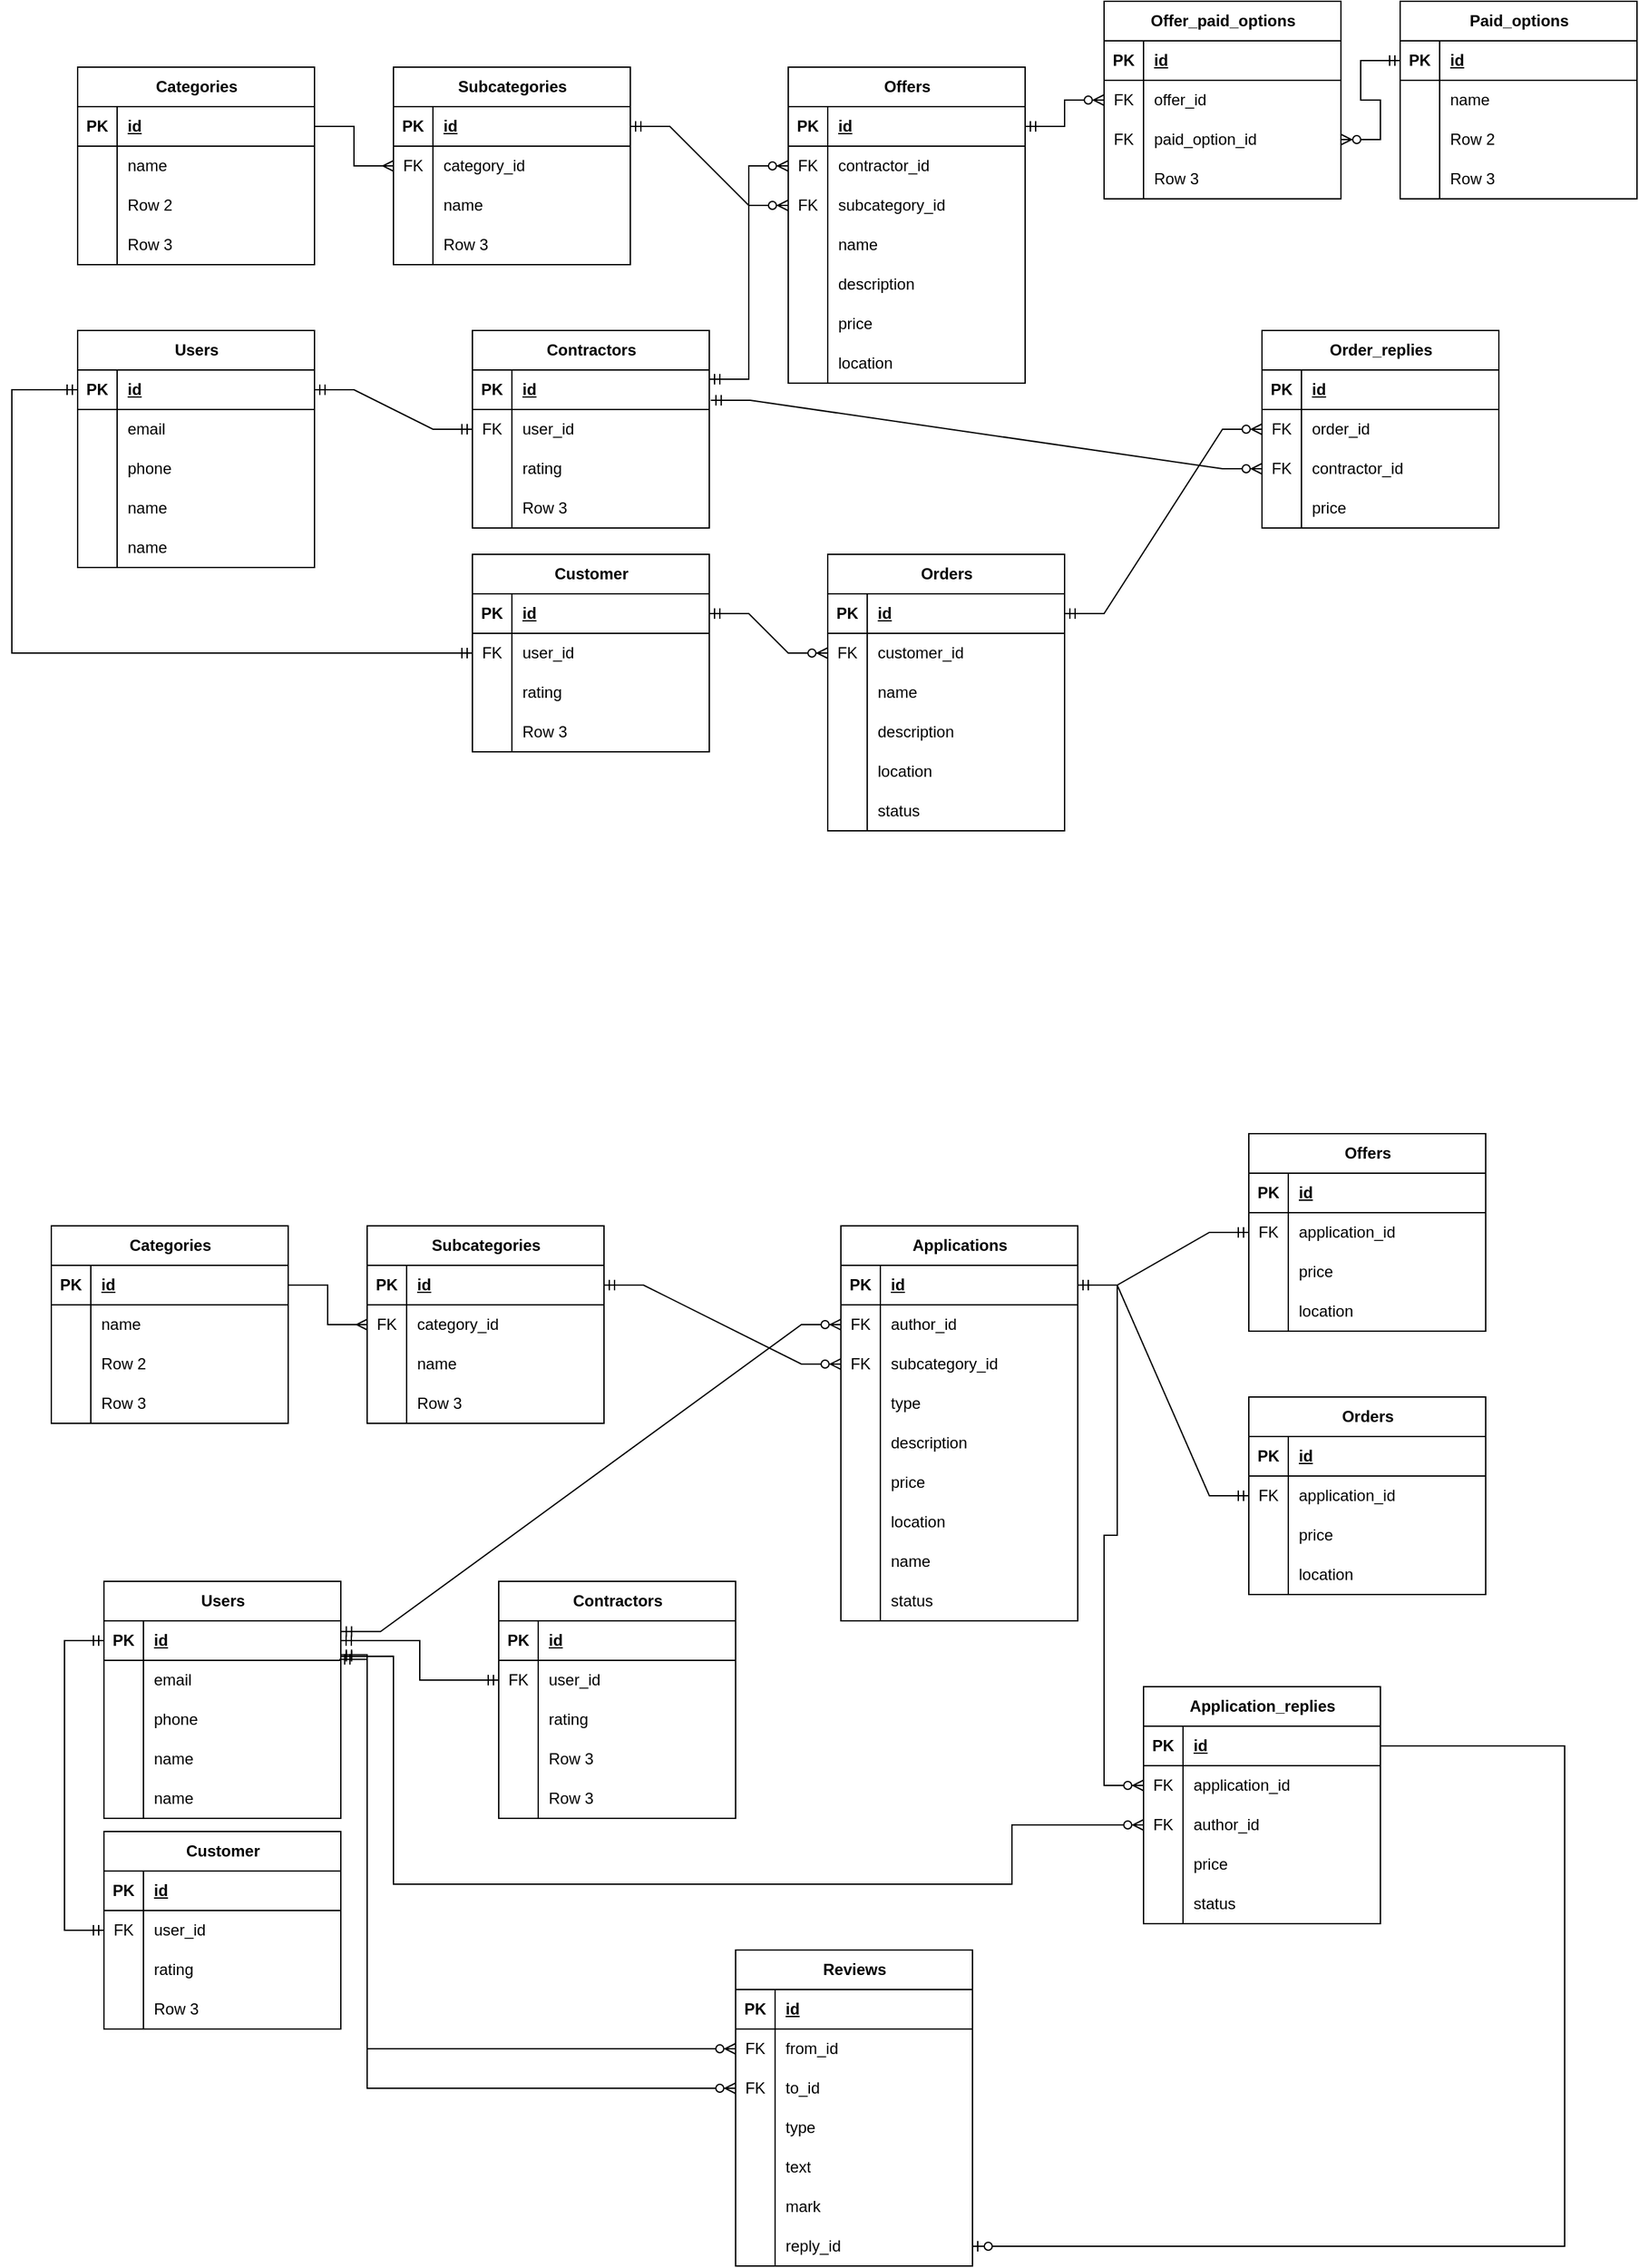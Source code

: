 <mxfile version="23.1.6" type="github">
  <diagram name="Page-1" id="kCnvfpUp0MXOeQUHzLwy">
    <mxGraphModel dx="1264" dy="796" grid="1" gridSize="10" guides="1" tooltips="1" connect="1" arrows="1" fold="1" page="1" pageScale="1" pageWidth="850" pageHeight="1100" math="0" shadow="0">
      <root>
        <mxCell id="0" />
        <mxCell id="1" parent="0" />
        <mxCell id="qDRe_QqXMy3lRqxB2vV3-1" value="Categories" style="shape=table;startSize=30;container=1;collapsible=1;childLayout=tableLayout;fixedRows=1;rowLines=0;fontStyle=1;align=center;resizeLast=1;html=1;" vertex="1" parent="1">
          <mxGeometry x="90" y="70" width="180" height="150" as="geometry" />
        </mxCell>
        <mxCell id="qDRe_QqXMy3lRqxB2vV3-2" value="" style="shape=tableRow;horizontal=0;startSize=0;swimlaneHead=0;swimlaneBody=0;fillColor=none;collapsible=0;dropTarget=0;points=[[0,0.5],[1,0.5]];portConstraint=eastwest;top=0;left=0;right=0;bottom=1;" vertex="1" parent="qDRe_QqXMy3lRqxB2vV3-1">
          <mxGeometry y="30" width="180" height="30" as="geometry" />
        </mxCell>
        <mxCell id="qDRe_QqXMy3lRqxB2vV3-3" value="PK" style="shape=partialRectangle;connectable=0;fillColor=none;top=0;left=0;bottom=0;right=0;fontStyle=1;overflow=hidden;whiteSpace=wrap;html=1;" vertex="1" parent="qDRe_QqXMy3lRqxB2vV3-2">
          <mxGeometry width="30" height="30" as="geometry">
            <mxRectangle width="30" height="30" as="alternateBounds" />
          </mxGeometry>
        </mxCell>
        <mxCell id="qDRe_QqXMy3lRqxB2vV3-4" value="id" style="shape=partialRectangle;connectable=0;fillColor=none;top=0;left=0;bottom=0;right=0;align=left;spacingLeft=6;fontStyle=5;overflow=hidden;whiteSpace=wrap;html=1;" vertex="1" parent="qDRe_QqXMy3lRqxB2vV3-2">
          <mxGeometry x="30" width="150" height="30" as="geometry">
            <mxRectangle width="150" height="30" as="alternateBounds" />
          </mxGeometry>
        </mxCell>
        <mxCell id="qDRe_QqXMy3lRqxB2vV3-5" value="" style="shape=tableRow;horizontal=0;startSize=0;swimlaneHead=0;swimlaneBody=0;fillColor=none;collapsible=0;dropTarget=0;points=[[0,0.5],[1,0.5]];portConstraint=eastwest;top=0;left=0;right=0;bottom=0;" vertex="1" parent="qDRe_QqXMy3lRqxB2vV3-1">
          <mxGeometry y="60" width="180" height="30" as="geometry" />
        </mxCell>
        <mxCell id="qDRe_QqXMy3lRqxB2vV3-6" value="" style="shape=partialRectangle;connectable=0;fillColor=none;top=0;left=0;bottom=0;right=0;editable=1;overflow=hidden;whiteSpace=wrap;html=1;" vertex="1" parent="qDRe_QqXMy3lRqxB2vV3-5">
          <mxGeometry width="30" height="30" as="geometry">
            <mxRectangle width="30" height="30" as="alternateBounds" />
          </mxGeometry>
        </mxCell>
        <mxCell id="qDRe_QqXMy3lRqxB2vV3-7" value="name" style="shape=partialRectangle;connectable=0;fillColor=none;top=0;left=0;bottom=0;right=0;align=left;spacingLeft=6;overflow=hidden;whiteSpace=wrap;html=1;" vertex="1" parent="qDRe_QqXMy3lRqxB2vV3-5">
          <mxGeometry x="30" width="150" height="30" as="geometry">
            <mxRectangle width="150" height="30" as="alternateBounds" />
          </mxGeometry>
        </mxCell>
        <mxCell id="qDRe_QqXMy3lRqxB2vV3-8" value="" style="shape=tableRow;horizontal=0;startSize=0;swimlaneHead=0;swimlaneBody=0;fillColor=none;collapsible=0;dropTarget=0;points=[[0,0.5],[1,0.5]];portConstraint=eastwest;top=0;left=0;right=0;bottom=0;" vertex="1" parent="qDRe_QqXMy3lRqxB2vV3-1">
          <mxGeometry y="90" width="180" height="30" as="geometry" />
        </mxCell>
        <mxCell id="qDRe_QqXMy3lRqxB2vV3-9" value="" style="shape=partialRectangle;connectable=0;fillColor=none;top=0;left=0;bottom=0;right=0;editable=1;overflow=hidden;whiteSpace=wrap;html=1;" vertex="1" parent="qDRe_QqXMy3lRqxB2vV3-8">
          <mxGeometry width="30" height="30" as="geometry">
            <mxRectangle width="30" height="30" as="alternateBounds" />
          </mxGeometry>
        </mxCell>
        <mxCell id="qDRe_QqXMy3lRqxB2vV3-10" value="Row 2" style="shape=partialRectangle;connectable=0;fillColor=none;top=0;left=0;bottom=0;right=0;align=left;spacingLeft=6;overflow=hidden;whiteSpace=wrap;html=1;" vertex="1" parent="qDRe_QqXMy3lRqxB2vV3-8">
          <mxGeometry x="30" width="150" height="30" as="geometry">
            <mxRectangle width="150" height="30" as="alternateBounds" />
          </mxGeometry>
        </mxCell>
        <mxCell id="qDRe_QqXMy3lRqxB2vV3-11" value="" style="shape=tableRow;horizontal=0;startSize=0;swimlaneHead=0;swimlaneBody=0;fillColor=none;collapsible=0;dropTarget=0;points=[[0,0.5],[1,0.5]];portConstraint=eastwest;top=0;left=0;right=0;bottom=0;" vertex="1" parent="qDRe_QqXMy3lRqxB2vV3-1">
          <mxGeometry y="120" width="180" height="30" as="geometry" />
        </mxCell>
        <mxCell id="qDRe_QqXMy3lRqxB2vV3-12" value="" style="shape=partialRectangle;connectable=0;fillColor=none;top=0;left=0;bottom=0;right=0;editable=1;overflow=hidden;whiteSpace=wrap;html=1;" vertex="1" parent="qDRe_QqXMy3lRqxB2vV3-11">
          <mxGeometry width="30" height="30" as="geometry">
            <mxRectangle width="30" height="30" as="alternateBounds" />
          </mxGeometry>
        </mxCell>
        <mxCell id="qDRe_QqXMy3lRqxB2vV3-13" value="Row 3" style="shape=partialRectangle;connectable=0;fillColor=none;top=0;left=0;bottom=0;right=0;align=left;spacingLeft=6;overflow=hidden;whiteSpace=wrap;html=1;" vertex="1" parent="qDRe_QqXMy3lRqxB2vV3-11">
          <mxGeometry x="30" width="150" height="30" as="geometry">
            <mxRectangle width="150" height="30" as="alternateBounds" />
          </mxGeometry>
        </mxCell>
        <mxCell id="qDRe_QqXMy3lRqxB2vV3-14" value="Subcategories" style="shape=table;startSize=30;container=1;collapsible=1;childLayout=tableLayout;fixedRows=1;rowLines=0;fontStyle=1;align=center;resizeLast=1;html=1;" vertex="1" parent="1">
          <mxGeometry x="330" y="70" width="180" height="150" as="geometry" />
        </mxCell>
        <mxCell id="qDRe_QqXMy3lRqxB2vV3-15" value="" style="shape=tableRow;horizontal=0;startSize=0;swimlaneHead=0;swimlaneBody=0;fillColor=none;collapsible=0;dropTarget=0;points=[[0,0.5],[1,0.5]];portConstraint=eastwest;top=0;left=0;right=0;bottom=1;" vertex="1" parent="qDRe_QqXMy3lRqxB2vV3-14">
          <mxGeometry y="30" width="180" height="30" as="geometry" />
        </mxCell>
        <mxCell id="qDRe_QqXMy3lRqxB2vV3-16" value="PK" style="shape=partialRectangle;connectable=0;fillColor=none;top=0;left=0;bottom=0;right=0;fontStyle=1;overflow=hidden;whiteSpace=wrap;html=1;" vertex="1" parent="qDRe_QqXMy3lRqxB2vV3-15">
          <mxGeometry width="30" height="30" as="geometry">
            <mxRectangle width="30" height="30" as="alternateBounds" />
          </mxGeometry>
        </mxCell>
        <mxCell id="qDRe_QqXMy3lRqxB2vV3-17" value="id" style="shape=partialRectangle;connectable=0;fillColor=none;top=0;left=0;bottom=0;right=0;align=left;spacingLeft=6;fontStyle=5;overflow=hidden;whiteSpace=wrap;html=1;" vertex="1" parent="qDRe_QqXMy3lRqxB2vV3-15">
          <mxGeometry x="30" width="150" height="30" as="geometry">
            <mxRectangle width="150" height="30" as="alternateBounds" />
          </mxGeometry>
        </mxCell>
        <mxCell id="qDRe_QqXMy3lRqxB2vV3-18" value="" style="shape=tableRow;horizontal=0;startSize=0;swimlaneHead=0;swimlaneBody=0;fillColor=none;collapsible=0;dropTarget=0;points=[[0,0.5],[1,0.5]];portConstraint=eastwest;top=0;left=0;right=0;bottom=0;" vertex="1" parent="qDRe_QqXMy3lRqxB2vV3-14">
          <mxGeometry y="60" width="180" height="30" as="geometry" />
        </mxCell>
        <mxCell id="qDRe_QqXMy3lRqxB2vV3-19" value="FK" style="shape=partialRectangle;connectable=0;fillColor=none;top=0;left=0;bottom=0;right=0;editable=1;overflow=hidden;whiteSpace=wrap;html=1;" vertex="1" parent="qDRe_QqXMy3lRqxB2vV3-18">
          <mxGeometry width="30" height="30" as="geometry">
            <mxRectangle width="30" height="30" as="alternateBounds" />
          </mxGeometry>
        </mxCell>
        <mxCell id="qDRe_QqXMy3lRqxB2vV3-20" value="category_id" style="shape=partialRectangle;connectable=0;fillColor=none;top=0;left=0;bottom=0;right=0;align=left;spacingLeft=6;overflow=hidden;whiteSpace=wrap;html=1;" vertex="1" parent="qDRe_QqXMy3lRqxB2vV3-18">
          <mxGeometry x="30" width="150" height="30" as="geometry">
            <mxRectangle width="150" height="30" as="alternateBounds" />
          </mxGeometry>
        </mxCell>
        <mxCell id="qDRe_QqXMy3lRqxB2vV3-21" value="" style="shape=tableRow;horizontal=0;startSize=0;swimlaneHead=0;swimlaneBody=0;fillColor=none;collapsible=0;dropTarget=0;points=[[0,0.5],[1,0.5]];portConstraint=eastwest;top=0;left=0;right=0;bottom=0;" vertex="1" parent="qDRe_QqXMy3lRqxB2vV3-14">
          <mxGeometry y="90" width="180" height="30" as="geometry" />
        </mxCell>
        <mxCell id="qDRe_QqXMy3lRqxB2vV3-22" value="" style="shape=partialRectangle;connectable=0;fillColor=none;top=0;left=0;bottom=0;right=0;editable=1;overflow=hidden;whiteSpace=wrap;html=1;" vertex="1" parent="qDRe_QqXMy3lRqxB2vV3-21">
          <mxGeometry width="30" height="30" as="geometry">
            <mxRectangle width="30" height="30" as="alternateBounds" />
          </mxGeometry>
        </mxCell>
        <mxCell id="qDRe_QqXMy3lRqxB2vV3-23" value="name" style="shape=partialRectangle;connectable=0;fillColor=none;top=0;left=0;bottom=0;right=0;align=left;spacingLeft=6;overflow=hidden;whiteSpace=wrap;html=1;" vertex="1" parent="qDRe_QqXMy3lRqxB2vV3-21">
          <mxGeometry x="30" width="150" height="30" as="geometry">
            <mxRectangle width="150" height="30" as="alternateBounds" />
          </mxGeometry>
        </mxCell>
        <mxCell id="qDRe_QqXMy3lRqxB2vV3-24" value="" style="shape=tableRow;horizontal=0;startSize=0;swimlaneHead=0;swimlaneBody=0;fillColor=none;collapsible=0;dropTarget=0;points=[[0,0.5],[1,0.5]];portConstraint=eastwest;top=0;left=0;right=0;bottom=0;" vertex="1" parent="qDRe_QqXMy3lRqxB2vV3-14">
          <mxGeometry y="120" width="180" height="30" as="geometry" />
        </mxCell>
        <mxCell id="qDRe_QqXMy3lRqxB2vV3-25" value="" style="shape=partialRectangle;connectable=0;fillColor=none;top=0;left=0;bottom=0;right=0;editable=1;overflow=hidden;whiteSpace=wrap;html=1;" vertex="1" parent="qDRe_QqXMy3lRqxB2vV3-24">
          <mxGeometry width="30" height="30" as="geometry">
            <mxRectangle width="30" height="30" as="alternateBounds" />
          </mxGeometry>
        </mxCell>
        <mxCell id="qDRe_QqXMy3lRqxB2vV3-26" value="Row 3" style="shape=partialRectangle;connectable=0;fillColor=none;top=0;left=0;bottom=0;right=0;align=left;spacingLeft=6;overflow=hidden;whiteSpace=wrap;html=1;" vertex="1" parent="qDRe_QqXMy3lRqxB2vV3-24">
          <mxGeometry x="30" width="150" height="30" as="geometry">
            <mxRectangle width="150" height="30" as="alternateBounds" />
          </mxGeometry>
        </mxCell>
        <mxCell id="qDRe_QqXMy3lRqxB2vV3-27" value="" style="edgeStyle=entityRelationEdgeStyle;fontSize=12;html=1;endArrow=ERmany;rounded=0;exitX=1;exitY=0.5;exitDx=0;exitDy=0;entryX=0;entryY=0.5;entryDx=0;entryDy=0;" edge="1" parent="1" source="qDRe_QqXMy3lRqxB2vV3-2" target="qDRe_QqXMy3lRqxB2vV3-18">
          <mxGeometry width="100" height="100" relative="1" as="geometry">
            <mxPoint x="370" y="410" as="sourcePoint" />
            <mxPoint x="470" y="310" as="targetPoint" />
          </mxGeometry>
        </mxCell>
        <mxCell id="qDRe_QqXMy3lRqxB2vV3-28" value="Users" style="shape=table;startSize=30;container=1;collapsible=1;childLayout=tableLayout;fixedRows=1;rowLines=0;fontStyle=1;align=center;resizeLast=1;html=1;" vertex="1" parent="1">
          <mxGeometry x="90" y="270" width="180" height="180" as="geometry" />
        </mxCell>
        <mxCell id="qDRe_QqXMy3lRqxB2vV3-29" value="" style="shape=tableRow;horizontal=0;startSize=0;swimlaneHead=0;swimlaneBody=0;fillColor=none;collapsible=0;dropTarget=0;points=[[0,0.5],[1,0.5]];portConstraint=eastwest;top=0;left=0;right=0;bottom=1;" vertex="1" parent="qDRe_QqXMy3lRqxB2vV3-28">
          <mxGeometry y="30" width="180" height="30" as="geometry" />
        </mxCell>
        <mxCell id="qDRe_QqXMy3lRqxB2vV3-30" value="PK" style="shape=partialRectangle;connectable=0;fillColor=none;top=0;left=0;bottom=0;right=0;fontStyle=1;overflow=hidden;whiteSpace=wrap;html=1;" vertex="1" parent="qDRe_QqXMy3lRqxB2vV3-29">
          <mxGeometry width="30" height="30" as="geometry">
            <mxRectangle width="30" height="30" as="alternateBounds" />
          </mxGeometry>
        </mxCell>
        <mxCell id="qDRe_QqXMy3lRqxB2vV3-31" value="id" style="shape=partialRectangle;connectable=0;fillColor=none;top=0;left=0;bottom=0;right=0;align=left;spacingLeft=6;fontStyle=5;overflow=hidden;whiteSpace=wrap;html=1;" vertex="1" parent="qDRe_QqXMy3lRqxB2vV3-29">
          <mxGeometry x="30" width="150" height="30" as="geometry">
            <mxRectangle width="150" height="30" as="alternateBounds" />
          </mxGeometry>
        </mxCell>
        <mxCell id="qDRe_QqXMy3lRqxB2vV3-32" value="" style="shape=tableRow;horizontal=0;startSize=0;swimlaneHead=0;swimlaneBody=0;fillColor=none;collapsible=0;dropTarget=0;points=[[0,0.5],[1,0.5]];portConstraint=eastwest;top=0;left=0;right=0;bottom=0;" vertex="1" parent="qDRe_QqXMy3lRqxB2vV3-28">
          <mxGeometry y="60" width="180" height="30" as="geometry" />
        </mxCell>
        <mxCell id="qDRe_QqXMy3lRqxB2vV3-33" value="" style="shape=partialRectangle;connectable=0;fillColor=none;top=0;left=0;bottom=0;right=0;editable=1;overflow=hidden;whiteSpace=wrap;html=1;" vertex="1" parent="qDRe_QqXMy3lRqxB2vV3-32">
          <mxGeometry width="30" height="30" as="geometry">
            <mxRectangle width="30" height="30" as="alternateBounds" />
          </mxGeometry>
        </mxCell>
        <mxCell id="qDRe_QqXMy3lRqxB2vV3-34" value="email" style="shape=partialRectangle;connectable=0;fillColor=none;top=0;left=0;bottom=0;right=0;align=left;spacingLeft=6;overflow=hidden;whiteSpace=wrap;html=1;" vertex="1" parent="qDRe_QqXMy3lRqxB2vV3-32">
          <mxGeometry x="30" width="150" height="30" as="geometry">
            <mxRectangle width="150" height="30" as="alternateBounds" />
          </mxGeometry>
        </mxCell>
        <mxCell id="qDRe_QqXMy3lRqxB2vV3-35" value="" style="shape=tableRow;horizontal=0;startSize=0;swimlaneHead=0;swimlaneBody=0;fillColor=none;collapsible=0;dropTarget=0;points=[[0,0.5],[1,0.5]];portConstraint=eastwest;top=0;left=0;right=0;bottom=0;" vertex="1" parent="qDRe_QqXMy3lRqxB2vV3-28">
          <mxGeometry y="90" width="180" height="30" as="geometry" />
        </mxCell>
        <mxCell id="qDRe_QqXMy3lRqxB2vV3-36" value="" style="shape=partialRectangle;connectable=0;fillColor=none;top=0;left=0;bottom=0;right=0;editable=1;overflow=hidden;whiteSpace=wrap;html=1;" vertex="1" parent="qDRe_QqXMy3lRqxB2vV3-35">
          <mxGeometry width="30" height="30" as="geometry">
            <mxRectangle width="30" height="30" as="alternateBounds" />
          </mxGeometry>
        </mxCell>
        <mxCell id="qDRe_QqXMy3lRqxB2vV3-37" value="phone" style="shape=partialRectangle;connectable=0;fillColor=none;top=0;left=0;bottom=0;right=0;align=left;spacingLeft=6;overflow=hidden;whiteSpace=wrap;html=1;" vertex="1" parent="qDRe_QqXMy3lRqxB2vV3-35">
          <mxGeometry x="30" width="150" height="30" as="geometry">
            <mxRectangle width="150" height="30" as="alternateBounds" />
          </mxGeometry>
        </mxCell>
        <mxCell id="qDRe_QqXMy3lRqxB2vV3-38" value="" style="shape=tableRow;horizontal=0;startSize=0;swimlaneHead=0;swimlaneBody=0;fillColor=none;collapsible=0;dropTarget=0;points=[[0,0.5],[1,0.5]];portConstraint=eastwest;top=0;left=0;right=0;bottom=0;" vertex="1" parent="qDRe_QqXMy3lRqxB2vV3-28">
          <mxGeometry y="120" width="180" height="30" as="geometry" />
        </mxCell>
        <mxCell id="qDRe_QqXMy3lRqxB2vV3-39" value="" style="shape=partialRectangle;connectable=0;fillColor=none;top=0;left=0;bottom=0;right=0;editable=1;overflow=hidden;whiteSpace=wrap;html=1;" vertex="1" parent="qDRe_QqXMy3lRqxB2vV3-38">
          <mxGeometry width="30" height="30" as="geometry">
            <mxRectangle width="30" height="30" as="alternateBounds" />
          </mxGeometry>
        </mxCell>
        <mxCell id="qDRe_QqXMy3lRqxB2vV3-40" value="name" style="shape=partialRectangle;connectable=0;fillColor=none;top=0;left=0;bottom=0;right=0;align=left;spacingLeft=6;overflow=hidden;whiteSpace=wrap;html=1;" vertex="1" parent="qDRe_QqXMy3lRqxB2vV3-38">
          <mxGeometry x="30" width="150" height="30" as="geometry">
            <mxRectangle width="150" height="30" as="alternateBounds" />
          </mxGeometry>
        </mxCell>
        <mxCell id="qDRe_QqXMy3lRqxB2vV3-41" value="" style="shape=tableRow;horizontal=0;startSize=0;swimlaneHead=0;swimlaneBody=0;fillColor=none;collapsible=0;dropTarget=0;points=[[0,0.5],[1,0.5]];portConstraint=eastwest;top=0;left=0;right=0;bottom=0;" vertex="1" parent="qDRe_QqXMy3lRqxB2vV3-28">
          <mxGeometry y="150" width="180" height="30" as="geometry" />
        </mxCell>
        <mxCell id="qDRe_QqXMy3lRqxB2vV3-42" value="" style="shape=partialRectangle;connectable=0;fillColor=none;top=0;left=0;bottom=0;right=0;editable=1;overflow=hidden;whiteSpace=wrap;html=1;" vertex="1" parent="qDRe_QqXMy3lRqxB2vV3-41">
          <mxGeometry width="30" height="30" as="geometry">
            <mxRectangle width="30" height="30" as="alternateBounds" />
          </mxGeometry>
        </mxCell>
        <mxCell id="qDRe_QqXMy3lRqxB2vV3-43" value="name" style="shape=partialRectangle;connectable=0;fillColor=none;top=0;left=0;bottom=0;right=0;align=left;spacingLeft=6;overflow=hidden;whiteSpace=wrap;html=1;" vertex="1" parent="qDRe_QqXMy3lRqxB2vV3-41">
          <mxGeometry x="30" width="150" height="30" as="geometry">
            <mxRectangle width="150" height="30" as="alternateBounds" />
          </mxGeometry>
        </mxCell>
        <mxCell id="qDRe_QqXMy3lRqxB2vV3-44" value="Сontractors" style="shape=table;startSize=30;container=1;collapsible=1;childLayout=tableLayout;fixedRows=1;rowLines=0;fontStyle=1;align=center;resizeLast=1;html=1;" vertex="1" parent="1">
          <mxGeometry x="390" y="270" width="180" height="150" as="geometry" />
        </mxCell>
        <mxCell id="qDRe_QqXMy3lRqxB2vV3-45" value="" style="shape=tableRow;horizontal=0;startSize=0;swimlaneHead=0;swimlaneBody=0;fillColor=none;collapsible=0;dropTarget=0;points=[[0,0.5],[1,0.5]];portConstraint=eastwest;top=0;left=0;right=0;bottom=1;" vertex="1" parent="qDRe_QqXMy3lRqxB2vV3-44">
          <mxGeometry y="30" width="180" height="30" as="geometry" />
        </mxCell>
        <mxCell id="qDRe_QqXMy3lRqxB2vV3-46" value="PK" style="shape=partialRectangle;connectable=0;fillColor=none;top=0;left=0;bottom=0;right=0;fontStyle=1;overflow=hidden;whiteSpace=wrap;html=1;" vertex="1" parent="qDRe_QqXMy3lRqxB2vV3-45">
          <mxGeometry width="30" height="30" as="geometry">
            <mxRectangle width="30" height="30" as="alternateBounds" />
          </mxGeometry>
        </mxCell>
        <mxCell id="qDRe_QqXMy3lRqxB2vV3-47" value="id" style="shape=partialRectangle;connectable=0;fillColor=none;top=0;left=0;bottom=0;right=0;align=left;spacingLeft=6;fontStyle=5;overflow=hidden;whiteSpace=wrap;html=1;" vertex="1" parent="qDRe_QqXMy3lRqxB2vV3-45">
          <mxGeometry x="30" width="150" height="30" as="geometry">
            <mxRectangle width="150" height="30" as="alternateBounds" />
          </mxGeometry>
        </mxCell>
        <mxCell id="qDRe_QqXMy3lRqxB2vV3-48" value="" style="shape=tableRow;horizontal=0;startSize=0;swimlaneHead=0;swimlaneBody=0;fillColor=none;collapsible=0;dropTarget=0;points=[[0,0.5],[1,0.5]];portConstraint=eastwest;top=0;left=0;right=0;bottom=0;" vertex="1" parent="qDRe_QqXMy3lRqxB2vV3-44">
          <mxGeometry y="60" width="180" height="30" as="geometry" />
        </mxCell>
        <mxCell id="qDRe_QqXMy3lRqxB2vV3-49" value="FK" style="shape=partialRectangle;connectable=0;fillColor=none;top=0;left=0;bottom=0;right=0;editable=1;overflow=hidden;whiteSpace=wrap;html=1;" vertex="1" parent="qDRe_QqXMy3lRqxB2vV3-48">
          <mxGeometry width="30" height="30" as="geometry">
            <mxRectangle width="30" height="30" as="alternateBounds" />
          </mxGeometry>
        </mxCell>
        <mxCell id="qDRe_QqXMy3lRqxB2vV3-50" value="user_id" style="shape=partialRectangle;connectable=0;fillColor=none;top=0;left=0;bottom=0;right=0;align=left;spacingLeft=6;overflow=hidden;whiteSpace=wrap;html=1;" vertex="1" parent="qDRe_QqXMy3lRqxB2vV3-48">
          <mxGeometry x="30" width="150" height="30" as="geometry">
            <mxRectangle width="150" height="30" as="alternateBounds" />
          </mxGeometry>
        </mxCell>
        <mxCell id="qDRe_QqXMy3lRqxB2vV3-51" value="" style="shape=tableRow;horizontal=0;startSize=0;swimlaneHead=0;swimlaneBody=0;fillColor=none;collapsible=0;dropTarget=0;points=[[0,0.5],[1,0.5]];portConstraint=eastwest;top=0;left=0;right=0;bottom=0;" vertex="1" parent="qDRe_QqXMy3lRqxB2vV3-44">
          <mxGeometry y="90" width="180" height="30" as="geometry" />
        </mxCell>
        <mxCell id="qDRe_QqXMy3lRqxB2vV3-52" value="" style="shape=partialRectangle;connectable=0;fillColor=none;top=0;left=0;bottom=0;right=0;editable=1;overflow=hidden;whiteSpace=wrap;html=1;" vertex="1" parent="qDRe_QqXMy3lRqxB2vV3-51">
          <mxGeometry width="30" height="30" as="geometry">
            <mxRectangle width="30" height="30" as="alternateBounds" />
          </mxGeometry>
        </mxCell>
        <mxCell id="qDRe_QqXMy3lRqxB2vV3-53" value="rating" style="shape=partialRectangle;connectable=0;fillColor=none;top=0;left=0;bottom=0;right=0;align=left;spacingLeft=6;overflow=hidden;whiteSpace=wrap;html=1;" vertex="1" parent="qDRe_QqXMy3lRqxB2vV3-51">
          <mxGeometry x="30" width="150" height="30" as="geometry">
            <mxRectangle width="150" height="30" as="alternateBounds" />
          </mxGeometry>
        </mxCell>
        <mxCell id="qDRe_QqXMy3lRqxB2vV3-54" value="" style="shape=tableRow;horizontal=0;startSize=0;swimlaneHead=0;swimlaneBody=0;fillColor=none;collapsible=0;dropTarget=0;points=[[0,0.5],[1,0.5]];portConstraint=eastwest;top=0;left=0;right=0;bottom=0;" vertex="1" parent="qDRe_QqXMy3lRqxB2vV3-44">
          <mxGeometry y="120" width="180" height="30" as="geometry" />
        </mxCell>
        <mxCell id="qDRe_QqXMy3lRqxB2vV3-55" value="" style="shape=partialRectangle;connectable=0;fillColor=none;top=0;left=0;bottom=0;right=0;editable=1;overflow=hidden;whiteSpace=wrap;html=1;" vertex="1" parent="qDRe_QqXMy3lRqxB2vV3-54">
          <mxGeometry width="30" height="30" as="geometry">
            <mxRectangle width="30" height="30" as="alternateBounds" />
          </mxGeometry>
        </mxCell>
        <mxCell id="qDRe_QqXMy3lRqxB2vV3-56" value="Row 3" style="shape=partialRectangle;connectable=0;fillColor=none;top=0;left=0;bottom=0;right=0;align=left;spacingLeft=6;overflow=hidden;whiteSpace=wrap;html=1;" vertex="1" parent="qDRe_QqXMy3lRqxB2vV3-54">
          <mxGeometry x="30" width="150" height="30" as="geometry">
            <mxRectangle width="150" height="30" as="alternateBounds" />
          </mxGeometry>
        </mxCell>
        <mxCell id="qDRe_QqXMy3lRqxB2vV3-57" value="" style="edgeStyle=entityRelationEdgeStyle;fontSize=12;html=1;endArrow=ERmandOne;startArrow=ERmandOne;rounded=0;exitX=1;exitY=0.25;exitDx=0;exitDy=0;entryX=0;entryY=0.5;entryDx=0;entryDy=0;" edge="1" parent="1" source="qDRe_QqXMy3lRqxB2vV3-28" target="qDRe_QqXMy3lRqxB2vV3-48">
          <mxGeometry width="100" height="100" relative="1" as="geometry">
            <mxPoint x="360" y="410" as="sourcePoint" />
            <mxPoint x="460" y="310" as="targetPoint" />
          </mxGeometry>
        </mxCell>
        <mxCell id="qDRe_QqXMy3lRqxB2vV3-58" value="Customer" style="shape=table;startSize=30;container=1;collapsible=1;childLayout=tableLayout;fixedRows=1;rowLines=0;fontStyle=1;align=center;resizeLast=1;html=1;" vertex="1" parent="1">
          <mxGeometry x="390" y="440" width="180" height="150" as="geometry" />
        </mxCell>
        <mxCell id="qDRe_QqXMy3lRqxB2vV3-59" value="" style="shape=tableRow;horizontal=0;startSize=0;swimlaneHead=0;swimlaneBody=0;fillColor=none;collapsible=0;dropTarget=0;points=[[0,0.5],[1,0.5]];portConstraint=eastwest;top=0;left=0;right=0;bottom=1;" vertex="1" parent="qDRe_QqXMy3lRqxB2vV3-58">
          <mxGeometry y="30" width="180" height="30" as="geometry" />
        </mxCell>
        <mxCell id="qDRe_QqXMy3lRqxB2vV3-60" value="PK" style="shape=partialRectangle;connectable=0;fillColor=none;top=0;left=0;bottom=0;right=0;fontStyle=1;overflow=hidden;whiteSpace=wrap;html=1;" vertex="1" parent="qDRe_QqXMy3lRqxB2vV3-59">
          <mxGeometry width="30" height="30" as="geometry">
            <mxRectangle width="30" height="30" as="alternateBounds" />
          </mxGeometry>
        </mxCell>
        <mxCell id="qDRe_QqXMy3lRqxB2vV3-61" value="id" style="shape=partialRectangle;connectable=0;fillColor=none;top=0;left=0;bottom=0;right=0;align=left;spacingLeft=6;fontStyle=5;overflow=hidden;whiteSpace=wrap;html=1;" vertex="1" parent="qDRe_QqXMy3lRqxB2vV3-59">
          <mxGeometry x="30" width="150" height="30" as="geometry">
            <mxRectangle width="150" height="30" as="alternateBounds" />
          </mxGeometry>
        </mxCell>
        <mxCell id="qDRe_QqXMy3lRqxB2vV3-62" value="" style="shape=tableRow;horizontal=0;startSize=0;swimlaneHead=0;swimlaneBody=0;fillColor=none;collapsible=0;dropTarget=0;points=[[0,0.5],[1,0.5]];portConstraint=eastwest;top=0;left=0;right=0;bottom=0;" vertex="1" parent="qDRe_QqXMy3lRqxB2vV3-58">
          <mxGeometry y="60" width="180" height="30" as="geometry" />
        </mxCell>
        <mxCell id="qDRe_QqXMy3lRqxB2vV3-63" value="FK" style="shape=partialRectangle;connectable=0;fillColor=none;top=0;left=0;bottom=0;right=0;editable=1;overflow=hidden;whiteSpace=wrap;html=1;" vertex="1" parent="qDRe_QqXMy3lRqxB2vV3-62">
          <mxGeometry width="30" height="30" as="geometry">
            <mxRectangle width="30" height="30" as="alternateBounds" />
          </mxGeometry>
        </mxCell>
        <mxCell id="qDRe_QqXMy3lRqxB2vV3-64" value="user_id" style="shape=partialRectangle;connectable=0;fillColor=none;top=0;left=0;bottom=0;right=0;align=left;spacingLeft=6;overflow=hidden;whiteSpace=wrap;html=1;" vertex="1" parent="qDRe_QqXMy3lRqxB2vV3-62">
          <mxGeometry x="30" width="150" height="30" as="geometry">
            <mxRectangle width="150" height="30" as="alternateBounds" />
          </mxGeometry>
        </mxCell>
        <mxCell id="qDRe_QqXMy3lRqxB2vV3-65" value="" style="shape=tableRow;horizontal=0;startSize=0;swimlaneHead=0;swimlaneBody=0;fillColor=none;collapsible=0;dropTarget=0;points=[[0,0.5],[1,0.5]];portConstraint=eastwest;top=0;left=0;right=0;bottom=0;" vertex="1" parent="qDRe_QqXMy3lRqxB2vV3-58">
          <mxGeometry y="90" width="180" height="30" as="geometry" />
        </mxCell>
        <mxCell id="qDRe_QqXMy3lRqxB2vV3-66" value="" style="shape=partialRectangle;connectable=0;fillColor=none;top=0;left=0;bottom=0;right=0;editable=1;overflow=hidden;whiteSpace=wrap;html=1;" vertex="1" parent="qDRe_QqXMy3lRqxB2vV3-65">
          <mxGeometry width="30" height="30" as="geometry">
            <mxRectangle width="30" height="30" as="alternateBounds" />
          </mxGeometry>
        </mxCell>
        <mxCell id="qDRe_QqXMy3lRqxB2vV3-67" value="rating" style="shape=partialRectangle;connectable=0;fillColor=none;top=0;left=0;bottom=0;right=0;align=left;spacingLeft=6;overflow=hidden;whiteSpace=wrap;html=1;" vertex="1" parent="qDRe_QqXMy3lRqxB2vV3-65">
          <mxGeometry x="30" width="150" height="30" as="geometry">
            <mxRectangle width="150" height="30" as="alternateBounds" />
          </mxGeometry>
        </mxCell>
        <mxCell id="qDRe_QqXMy3lRqxB2vV3-68" value="" style="shape=tableRow;horizontal=0;startSize=0;swimlaneHead=0;swimlaneBody=0;fillColor=none;collapsible=0;dropTarget=0;points=[[0,0.5],[1,0.5]];portConstraint=eastwest;top=0;left=0;right=0;bottom=0;" vertex="1" parent="qDRe_QqXMy3lRqxB2vV3-58">
          <mxGeometry y="120" width="180" height="30" as="geometry" />
        </mxCell>
        <mxCell id="qDRe_QqXMy3lRqxB2vV3-69" value="" style="shape=partialRectangle;connectable=0;fillColor=none;top=0;left=0;bottom=0;right=0;editable=1;overflow=hidden;whiteSpace=wrap;html=1;" vertex="1" parent="qDRe_QqXMy3lRqxB2vV3-68">
          <mxGeometry width="30" height="30" as="geometry">
            <mxRectangle width="30" height="30" as="alternateBounds" />
          </mxGeometry>
        </mxCell>
        <mxCell id="qDRe_QqXMy3lRqxB2vV3-70" value="Row 3" style="shape=partialRectangle;connectable=0;fillColor=none;top=0;left=0;bottom=0;right=0;align=left;spacingLeft=6;overflow=hidden;whiteSpace=wrap;html=1;" vertex="1" parent="qDRe_QqXMy3lRqxB2vV3-68">
          <mxGeometry x="30" width="150" height="30" as="geometry">
            <mxRectangle width="150" height="30" as="alternateBounds" />
          </mxGeometry>
        </mxCell>
        <mxCell id="qDRe_QqXMy3lRqxB2vV3-71" value="" style="edgeStyle=orthogonalEdgeStyle;fontSize=12;html=1;endArrow=ERmandOne;startArrow=ERmandOne;rounded=0;exitX=0;exitY=0.5;exitDx=0;exitDy=0;entryX=0;entryY=0.5;entryDx=0;entryDy=0;" edge="1" parent="1" target="qDRe_QqXMy3lRqxB2vV3-62" source="qDRe_QqXMy3lRqxB2vV3-29">
          <mxGeometry width="100" height="100" relative="1" as="geometry">
            <mxPoint x="270" y="485" as="sourcePoint" />
            <mxPoint x="460" y="480" as="targetPoint" />
            <Array as="points">
              <mxPoint x="40" y="315" />
              <mxPoint x="40" y="515" />
            </Array>
          </mxGeometry>
        </mxCell>
        <mxCell id="qDRe_QqXMy3lRqxB2vV3-72" value="Orders" style="shape=table;startSize=30;container=1;collapsible=1;childLayout=tableLayout;fixedRows=1;rowLines=0;fontStyle=1;align=center;resizeLast=1;html=1;" vertex="1" parent="1">
          <mxGeometry x="660" y="440" width="180" height="210" as="geometry" />
        </mxCell>
        <mxCell id="qDRe_QqXMy3lRqxB2vV3-73" value="" style="shape=tableRow;horizontal=0;startSize=0;swimlaneHead=0;swimlaneBody=0;fillColor=none;collapsible=0;dropTarget=0;points=[[0,0.5],[1,0.5]];portConstraint=eastwest;top=0;left=0;right=0;bottom=1;" vertex="1" parent="qDRe_QqXMy3lRqxB2vV3-72">
          <mxGeometry y="30" width="180" height="30" as="geometry" />
        </mxCell>
        <mxCell id="qDRe_QqXMy3lRqxB2vV3-74" value="PK" style="shape=partialRectangle;connectable=0;fillColor=none;top=0;left=0;bottom=0;right=0;fontStyle=1;overflow=hidden;whiteSpace=wrap;html=1;" vertex="1" parent="qDRe_QqXMy3lRqxB2vV3-73">
          <mxGeometry width="30" height="30" as="geometry">
            <mxRectangle width="30" height="30" as="alternateBounds" />
          </mxGeometry>
        </mxCell>
        <mxCell id="qDRe_QqXMy3lRqxB2vV3-75" value="id" style="shape=partialRectangle;connectable=0;fillColor=none;top=0;left=0;bottom=0;right=0;align=left;spacingLeft=6;fontStyle=5;overflow=hidden;whiteSpace=wrap;html=1;" vertex="1" parent="qDRe_QqXMy3lRqxB2vV3-73">
          <mxGeometry x="30" width="150" height="30" as="geometry">
            <mxRectangle width="150" height="30" as="alternateBounds" />
          </mxGeometry>
        </mxCell>
        <mxCell id="qDRe_QqXMy3lRqxB2vV3-76" value="" style="shape=tableRow;horizontal=0;startSize=0;swimlaneHead=0;swimlaneBody=0;fillColor=none;collapsible=0;dropTarget=0;points=[[0,0.5],[1,0.5]];portConstraint=eastwest;top=0;left=0;right=0;bottom=0;" vertex="1" parent="qDRe_QqXMy3lRqxB2vV3-72">
          <mxGeometry y="60" width="180" height="30" as="geometry" />
        </mxCell>
        <mxCell id="qDRe_QqXMy3lRqxB2vV3-77" value="FK" style="shape=partialRectangle;connectable=0;fillColor=none;top=0;left=0;bottom=0;right=0;editable=1;overflow=hidden;whiteSpace=wrap;html=1;" vertex="1" parent="qDRe_QqXMy3lRqxB2vV3-76">
          <mxGeometry width="30" height="30" as="geometry">
            <mxRectangle width="30" height="30" as="alternateBounds" />
          </mxGeometry>
        </mxCell>
        <mxCell id="qDRe_QqXMy3lRqxB2vV3-78" value="customer_id" style="shape=partialRectangle;connectable=0;fillColor=none;top=0;left=0;bottom=0;right=0;align=left;spacingLeft=6;overflow=hidden;whiteSpace=wrap;html=1;" vertex="1" parent="qDRe_QqXMy3lRqxB2vV3-76">
          <mxGeometry x="30" width="150" height="30" as="geometry">
            <mxRectangle width="150" height="30" as="alternateBounds" />
          </mxGeometry>
        </mxCell>
        <mxCell id="qDRe_QqXMy3lRqxB2vV3-79" value="" style="shape=tableRow;horizontal=0;startSize=0;swimlaneHead=0;swimlaneBody=0;fillColor=none;collapsible=0;dropTarget=0;points=[[0,0.5],[1,0.5]];portConstraint=eastwest;top=0;left=0;right=0;bottom=0;" vertex="1" parent="qDRe_QqXMy3lRqxB2vV3-72">
          <mxGeometry y="90" width="180" height="30" as="geometry" />
        </mxCell>
        <mxCell id="qDRe_QqXMy3lRqxB2vV3-80" value="" style="shape=partialRectangle;connectable=0;fillColor=none;top=0;left=0;bottom=0;right=0;editable=1;overflow=hidden;whiteSpace=wrap;html=1;" vertex="1" parent="qDRe_QqXMy3lRqxB2vV3-79">
          <mxGeometry width="30" height="30" as="geometry">
            <mxRectangle width="30" height="30" as="alternateBounds" />
          </mxGeometry>
        </mxCell>
        <mxCell id="qDRe_QqXMy3lRqxB2vV3-81" value="name" style="shape=partialRectangle;connectable=0;fillColor=none;top=0;left=0;bottom=0;right=0;align=left;spacingLeft=6;overflow=hidden;whiteSpace=wrap;html=1;" vertex="1" parent="qDRe_QqXMy3lRqxB2vV3-79">
          <mxGeometry x="30" width="150" height="30" as="geometry">
            <mxRectangle width="150" height="30" as="alternateBounds" />
          </mxGeometry>
        </mxCell>
        <mxCell id="qDRe_QqXMy3lRqxB2vV3-82" value="" style="shape=tableRow;horizontal=0;startSize=0;swimlaneHead=0;swimlaneBody=0;fillColor=none;collapsible=0;dropTarget=0;points=[[0,0.5],[1,0.5]];portConstraint=eastwest;top=0;left=0;right=0;bottom=0;" vertex="1" parent="qDRe_QqXMy3lRqxB2vV3-72">
          <mxGeometry y="120" width="180" height="30" as="geometry" />
        </mxCell>
        <mxCell id="qDRe_QqXMy3lRqxB2vV3-83" value="" style="shape=partialRectangle;connectable=0;fillColor=none;top=0;left=0;bottom=0;right=0;editable=1;overflow=hidden;whiteSpace=wrap;html=1;" vertex="1" parent="qDRe_QqXMy3lRqxB2vV3-82">
          <mxGeometry width="30" height="30" as="geometry">
            <mxRectangle width="30" height="30" as="alternateBounds" />
          </mxGeometry>
        </mxCell>
        <mxCell id="qDRe_QqXMy3lRqxB2vV3-84" value="description" style="shape=partialRectangle;connectable=0;fillColor=none;top=0;left=0;bottom=0;right=0;align=left;spacingLeft=6;overflow=hidden;whiteSpace=wrap;html=1;" vertex="1" parent="qDRe_QqXMy3lRqxB2vV3-82">
          <mxGeometry x="30" width="150" height="30" as="geometry">
            <mxRectangle width="150" height="30" as="alternateBounds" />
          </mxGeometry>
        </mxCell>
        <mxCell id="qDRe_QqXMy3lRqxB2vV3-154" value="" style="shape=tableRow;horizontal=0;startSize=0;swimlaneHead=0;swimlaneBody=0;fillColor=none;collapsible=0;dropTarget=0;points=[[0,0.5],[1,0.5]];portConstraint=eastwest;top=0;left=0;right=0;bottom=0;" vertex="1" parent="qDRe_QqXMy3lRqxB2vV3-72">
          <mxGeometry y="150" width="180" height="30" as="geometry" />
        </mxCell>
        <mxCell id="qDRe_QqXMy3lRqxB2vV3-155" value="" style="shape=partialRectangle;connectable=0;fillColor=none;top=0;left=0;bottom=0;right=0;editable=1;overflow=hidden;whiteSpace=wrap;html=1;" vertex="1" parent="qDRe_QqXMy3lRqxB2vV3-154">
          <mxGeometry width="30" height="30" as="geometry">
            <mxRectangle width="30" height="30" as="alternateBounds" />
          </mxGeometry>
        </mxCell>
        <mxCell id="qDRe_QqXMy3lRqxB2vV3-156" value="location" style="shape=partialRectangle;connectable=0;fillColor=none;top=0;left=0;bottom=0;right=0;align=left;spacingLeft=6;overflow=hidden;whiteSpace=wrap;html=1;" vertex="1" parent="qDRe_QqXMy3lRqxB2vV3-154">
          <mxGeometry x="30" width="150" height="30" as="geometry">
            <mxRectangle width="150" height="30" as="alternateBounds" />
          </mxGeometry>
        </mxCell>
        <mxCell id="qDRe_QqXMy3lRqxB2vV3-172" value="" style="shape=tableRow;horizontal=0;startSize=0;swimlaneHead=0;swimlaneBody=0;fillColor=none;collapsible=0;dropTarget=0;points=[[0,0.5],[1,0.5]];portConstraint=eastwest;top=0;left=0;right=0;bottom=0;" vertex="1" parent="qDRe_QqXMy3lRqxB2vV3-72">
          <mxGeometry y="180" width="180" height="30" as="geometry" />
        </mxCell>
        <mxCell id="qDRe_QqXMy3lRqxB2vV3-173" value="" style="shape=partialRectangle;connectable=0;fillColor=none;top=0;left=0;bottom=0;right=0;editable=1;overflow=hidden;whiteSpace=wrap;html=1;" vertex="1" parent="qDRe_QqXMy3lRqxB2vV3-172">
          <mxGeometry width="30" height="30" as="geometry">
            <mxRectangle width="30" height="30" as="alternateBounds" />
          </mxGeometry>
        </mxCell>
        <mxCell id="qDRe_QqXMy3lRqxB2vV3-174" value="status" style="shape=partialRectangle;connectable=0;fillColor=none;top=0;left=0;bottom=0;right=0;align=left;spacingLeft=6;overflow=hidden;whiteSpace=wrap;html=1;" vertex="1" parent="qDRe_QqXMy3lRqxB2vV3-172">
          <mxGeometry x="30" width="150" height="30" as="geometry">
            <mxRectangle width="150" height="30" as="alternateBounds" />
          </mxGeometry>
        </mxCell>
        <mxCell id="qDRe_QqXMy3lRqxB2vV3-85" value="" style="edgeStyle=entityRelationEdgeStyle;fontSize=12;html=1;endArrow=ERzeroToMany;startArrow=ERmandOne;rounded=0;exitX=1;exitY=0.5;exitDx=0;exitDy=0;entryX=0;entryY=0.5;entryDx=0;entryDy=0;" edge="1" parent="1" source="qDRe_QqXMy3lRqxB2vV3-59" target="qDRe_QqXMy3lRqxB2vV3-76">
          <mxGeometry width="100" height="100" relative="1" as="geometry">
            <mxPoint x="500" y="400" as="sourcePoint" />
            <mxPoint x="600" y="300" as="targetPoint" />
          </mxGeometry>
        </mxCell>
        <mxCell id="qDRe_QqXMy3lRqxB2vV3-86" value="Offers" style="shape=table;startSize=30;container=1;collapsible=1;childLayout=tableLayout;fixedRows=1;rowLines=0;fontStyle=1;align=center;resizeLast=1;html=1;" vertex="1" parent="1">
          <mxGeometry x="630" y="70" width="180" height="240" as="geometry" />
        </mxCell>
        <mxCell id="qDRe_QqXMy3lRqxB2vV3-87" value="" style="shape=tableRow;horizontal=0;startSize=0;swimlaneHead=0;swimlaneBody=0;fillColor=none;collapsible=0;dropTarget=0;points=[[0,0.5],[1,0.5]];portConstraint=eastwest;top=0;left=0;right=0;bottom=1;" vertex="1" parent="qDRe_QqXMy3lRqxB2vV3-86">
          <mxGeometry y="30" width="180" height="30" as="geometry" />
        </mxCell>
        <mxCell id="qDRe_QqXMy3lRqxB2vV3-88" value="PK" style="shape=partialRectangle;connectable=0;fillColor=none;top=0;left=0;bottom=0;right=0;fontStyle=1;overflow=hidden;whiteSpace=wrap;html=1;" vertex="1" parent="qDRe_QqXMy3lRqxB2vV3-87">
          <mxGeometry width="30" height="30" as="geometry">
            <mxRectangle width="30" height="30" as="alternateBounds" />
          </mxGeometry>
        </mxCell>
        <mxCell id="qDRe_QqXMy3lRqxB2vV3-89" value="id" style="shape=partialRectangle;connectable=0;fillColor=none;top=0;left=0;bottom=0;right=0;align=left;spacingLeft=6;fontStyle=5;overflow=hidden;whiteSpace=wrap;html=1;" vertex="1" parent="qDRe_QqXMy3lRqxB2vV3-87">
          <mxGeometry x="30" width="150" height="30" as="geometry">
            <mxRectangle width="150" height="30" as="alternateBounds" />
          </mxGeometry>
        </mxCell>
        <mxCell id="qDRe_QqXMy3lRqxB2vV3-90" value="" style="shape=tableRow;horizontal=0;startSize=0;swimlaneHead=0;swimlaneBody=0;fillColor=none;collapsible=0;dropTarget=0;points=[[0,0.5],[1,0.5]];portConstraint=eastwest;top=0;left=0;right=0;bottom=0;" vertex="1" parent="qDRe_QqXMy3lRqxB2vV3-86">
          <mxGeometry y="60" width="180" height="30" as="geometry" />
        </mxCell>
        <mxCell id="qDRe_QqXMy3lRqxB2vV3-91" value="FK" style="shape=partialRectangle;connectable=0;fillColor=none;top=0;left=0;bottom=0;right=0;editable=1;overflow=hidden;whiteSpace=wrap;html=1;" vertex="1" parent="qDRe_QqXMy3lRqxB2vV3-90">
          <mxGeometry width="30" height="30" as="geometry">
            <mxRectangle width="30" height="30" as="alternateBounds" />
          </mxGeometry>
        </mxCell>
        <mxCell id="qDRe_QqXMy3lRqxB2vV3-92" value="contractor_id" style="shape=partialRectangle;connectable=0;fillColor=none;top=0;left=0;bottom=0;right=0;align=left;spacingLeft=6;overflow=hidden;whiteSpace=wrap;html=1;" vertex="1" parent="qDRe_QqXMy3lRqxB2vV3-90">
          <mxGeometry x="30" width="150" height="30" as="geometry">
            <mxRectangle width="150" height="30" as="alternateBounds" />
          </mxGeometry>
        </mxCell>
        <mxCell id="qDRe_QqXMy3lRqxB2vV3-93" value="" style="shape=tableRow;horizontal=0;startSize=0;swimlaneHead=0;swimlaneBody=0;fillColor=none;collapsible=0;dropTarget=0;points=[[0,0.5],[1,0.5]];portConstraint=eastwest;top=0;left=0;right=0;bottom=0;" vertex="1" parent="qDRe_QqXMy3lRqxB2vV3-86">
          <mxGeometry y="90" width="180" height="30" as="geometry" />
        </mxCell>
        <mxCell id="qDRe_QqXMy3lRqxB2vV3-94" value="FK" style="shape=partialRectangle;connectable=0;fillColor=none;top=0;left=0;bottom=0;right=0;editable=1;overflow=hidden;whiteSpace=wrap;html=1;" vertex="1" parent="qDRe_QqXMy3lRqxB2vV3-93">
          <mxGeometry width="30" height="30" as="geometry">
            <mxRectangle width="30" height="30" as="alternateBounds" />
          </mxGeometry>
        </mxCell>
        <mxCell id="qDRe_QqXMy3lRqxB2vV3-95" value="subcategory_id" style="shape=partialRectangle;connectable=0;fillColor=none;top=0;left=0;bottom=0;right=0;align=left;spacingLeft=6;overflow=hidden;whiteSpace=wrap;html=1;" vertex="1" parent="qDRe_QqXMy3lRqxB2vV3-93">
          <mxGeometry x="30" width="150" height="30" as="geometry">
            <mxRectangle width="150" height="30" as="alternateBounds" />
          </mxGeometry>
        </mxCell>
        <mxCell id="qDRe_QqXMy3lRqxB2vV3-96" value="" style="shape=tableRow;horizontal=0;startSize=0;swimlaneHead=0;swimlaneBody=0;fillColor=none;collapsible=0;dropTarget=0;points=[[0,0.5],[1,0.5]];portConstraint=eastwest;top=0;left=0;right=0;bottom=0;" vertex="1" parent="qDRe_QqXMy3lRqxB2vV3-86">
          <mxGeometry y="120" width="180" height="30" as="geometry" />
        </mxCell>
        <mxCell id="qDRe_QqXMy3lRqxB2vV3-97" value="" style="shape=partialRectangle;connectable=0;fillColor=none;top=0;left=0;bottom=0;right=0;editable=1;overflow=hidden;whiteSpace=wrap;html=1;" vertex="1" parent="qDRe_QqXMy3lRqxB2vV3-96">
          <mxGeometry width="30" height="30" as="geometry">
            <mxRectangle width="30" height="30" as="alternateBounds" />
          </mxGeometry>
        </mxCell>
        <mxCell id="qDRe_QqXMy3lRqxB2vV3-98" value="name" style="shape=partialRectangle;connectable=0;fillColor=none;top=0;left=0;bottom=0;right=0;align=left;spacingLeft=6;overflow=hidden;whiteSpace=wrap;html=1;" vertex="1" parent="qDRe_QqXMy3lRqxB2vV3-96">
          <mxGeometry x="30" width="150" height="30" as="geometry">
            <mxRectangle width="150" height="30" as="alternateBounds" />
          </mxGeometry>
        </mxCell>
        <mxCell id="qDRe_QqXMy3lRqxB2vV3-101" value="" style="shape=tableRow;horizontal=0;startSize=0;swimlaneHead=0;swimlaneBody=0;fillColor=none;collapsible=0;dropTarget=0;points=[[0,0.5],[1,0.5]];portConstraint=eastwest;top=0;left=0;right=0;bottom=0;" vertex="1" parent="qDRe_QqXMy3lRqxB2vV3-86">
          <mxGeometry y="150" width="180" height="30" as="geometry" />
        </mxCell>
        <mxCell id="qDRe_QqXMy3lRqxB2vV3-102" value="" style="shape=partialRectangle;connectable=0;fillColor=none;top=0;left=0;bottom=0;right=0;editable=1;overflow=hidden;whiteSpace=wrap;html=1;" vertex="1" parent="qDRe_QqXMy3lRqxB2vV3-101">
          <mxGeometry width="30" height="30" as="geometry">
            <mxRectangle width="30" height="30" as="alternateBounds" />
          </mxGeometry>
        </mxCell>
        <mxCell id="qDRe_QqXMy3lRqxB2vV3-103" value="description" style="shape=partialRectangle;connectable=0;fillColor=none;top=0;left=0;bottom=0;right=0;align=left;spacingLeft=6;overflow=hidden;whiteSpace=wrap;html=1;" vertex="1" parent="qDRe_QqXMy3lRqxB2vV3-101">
          <mxGeometry x="30" width="150" height="30" as="geometry">
            <mxRectangle width="150" height="30" as="alternateBounds" />
          </mxGeometry>
        </mxCell>
        <mxCell id="qDRe_QqXMy3lRqxB2vV3-104" value="" style="shape=tableRow;horizontal=0;startSize=0;swimlaneHead=0;swimlaneBody=0;fillColor=none;collapsible=0;dropTarget=0;points=[[0,0.5],[1,0.5]];portConstraint=eastwest;top=0;left=0;right=0;bottom=0;" vertex="1" parent="qDRe_QqXMy3lRqxB2vV3-86">
          <mxGeometry y="180" width="180" height="30" as="geometry" />
        </mxCell>
        <mxCell id="qDRe_QqXMy3lRqxB2vV3-105" value="" style="shape=partialRectangle;connectable=0;fillColor=none;top=0;left=0;bottom=0;right=0;editable=1;overflow=hidden;whiteSpace=wrap;html=1;" vertex="1" parent="qDRe_QqXMy3lRqxB2vV3-104">
          <mxGeometry width="30" height="30" as="geometry">
            <mxRectangle width="30" height="30" as="alternateBounds" />
          </mxGeometry>
        </mxCell>
        <mxCell id="qDRe_QqXMy3lRqxB2vV3-106" value="price" style="shape=partialRectangle;connectable=0;fillColor=none;top=0;left=0;bottom=0;right=0;align=left;spacingLeft=6;overflow=hidden;whiteSpace=wrap;html=1;" vertex="1" parent="qDRe_QqXMy3lRqxB2vV3-104">
          <mxGeometry x="30" width="150" height="30" as="geometry">
            <mxRectangle width="150" height="30" as="alternateBounds" />
          </mxGeometry>
        </mxCell>
        <mxCell id="qDRe_QqXMy3lRqxB2vV3-107" value="" style="shape=tableRow;horizontal=0;startSize=0;swimlaneHead=0;swimlaneBody=0;fillColor=none;collapsible=0;dropTarget=0;points=[[0,0.5],[1,0.5]];portConstraint=eastwest;top=0;left=0;right=0;bottom=0;" vertex="1" parent="qDRe_QqXMy3lRqxB2vV3-86">
          <mxGeometry y="210" width="180" height="30" as="geometry" />
        </mxCell>
        <mxCell id="qDRe_QqXMy3lRqxB2vV3-108" value="" style="shape=partialRectangle;connectable=0;fillColor=none;top=0;left=0;bottom=0;right=0;editable=1;overflow=hidden;whiteSpace=wrap;html=1;" vertex="1" parent="qDRe_QqXMy3lRqxB2vV3-107">
          <mxGeometry width="30" height="30" as="geometry">
            <mxRectangle width="30" height="30" as="alternateBounds" />
          </mxGeometry>
        </mxCell>
        <mxCell id="qDRe_QqXMy3lRqxB2vV3-109" value="location" style="shape=partialRectangle;connectable=0;fillColor=none;top=0;left=0;bottom=0;right=0;align=left;spacingLeft=6;overflow=hidden;whiteSpace=wrap;html=1;" vertex="1" parent="qDRe_QqXMy3lRqxB2vV3-107">
          <mxGeometry x="30" width="150" height="30" as="geometry">
            <mxRectangle width="150" height="30" as="alternateBounds" />
          </mxGeometry>
        </mxCell>
        <mxCell id="qDRe_QqXMy3lRqxB2vV3-99" value="" style="edgeStyle=entityRelationEdgeStyle;fontSize=12;html=1;endArrow=ERzeroToMany;startArrow=ERmandOne;rounded=0;exitX=1;exitY=0.233;exitDx=0;exitDy=0;entryX=0;entryY=0.5;entryDx=0;entryDy=0;exitPerimeter=0;" edge="1" parent="1" source="qDRe_QqXMy3lRqxB2vV3-45" target="qDRe_QqXMy3lRqxB2vV3-90">
          <mxGeometry width="100" height="100" relative="1" as="geometry">
            <mxPoint x="580" y="495" as="sourcePoint" />
            <mxPoint x="670" y="525" as="targetPoint" />
          </mxGeometry>
        </mxCell>
        <mxCell id="qDRe_QqXMy3lRqxB2vV3-100" value="" style="edgeStyle=entityRelationEdgeStyle;fontSize=12;html=1;endArrow=ERzeroToMany;startArrow=ERmandOne;rounded=0;exitX=1;exitY=0.5;exitDx=0;exitDy=0;entryX=0;entryY=0.5;entryDx=0;entryDy=0;" edge="1" parent="1" source="qDRe_QqXMy3lRqxB2vV3-15" target="qDRe_QqXMy3lRqxB2vV3-93">
          <mxGeometry width="100" height="100" relative="1" as="geometry">
            <mxPoint x="550" y="400" as="sourcePoint" />
            <mxPoint x="650" y="300" as="targetPoint" />
          </mxGeometry>
        </mxCell>
        <mxCell id="qDRe_QqXMy3lRqxB2vV3-110" value="Paid_options" style="shape=table;startSize=30;container=1;collapsible=1;childLayout=tableLayout;fixedRows=1;rowLines=0;fontStyle=1;align=center;resizeLast=1;html=1;" vertex="1" parent="1">
          <mxGeometry x="1095" y="20" width="180" height="150" as="geometry" />
        </mxCell>
        <mxCell id="qDRe_QqXMy3lRqxB2vV3-111" value="" style="shape=tableRow;horizontal=0;startSize=0;swimlaneHead=0;swimlaneBody=0;fillColor=none;collapsible=0;dropTarget=0;points=[[0,0.5],[1,0.5]];portConstraint=eastwest;top=0;left=0;right=0;bottom=1;" vertex="1" parent="qDRe_QqXMy3lRqxB2vV3-110">
          <mxGeometry y="30" width="180" height="30" as="geometry" />
        </mxCell>
        <mxCell id="qDRe_QqXMy3lRqxB2vV3-112" value="PK" style="shape=partialRectangle;connectable=0;fillColor=none;top=0;left=0;bottom=0;right=0;fontStyle=1;overflow=hidden;whiteSpace=wrap;html=1;" vertex="1" parent="qDRe_QqXMy3lRqxB2vV3-111">
          <mxGeometry width="30" height="30" as="geometry">
            <mxRectangle width="30" height="30" as="alternateBounds" />
          </mxGeometry>
        </mxCell>
        <mxCell id="qDRe_QqXMy3lRqxB2vV3-113" value="id" style="shape=partialRectangle;connectable=0;fillColor=none;top=0;left=0;bottom=0;right=0;align=left;spacingLeft=6;fontStyle=5;overflow=hidden;whiteSpace=wrap;html=1;" vertex="1" parent="qDRe_QqXMy3lRqxB2vV3-111">
          <mxGeometry x="30" width="150" height="30" as="geometry">
            <mxRectangle width="150" height="30" as="alternateBounds" />
          </mxGeometry>
        </mxCell>
        <mxCell id="qDRe_QqXMy3lRqxB2vV3-114" value="" style="shape=tableRow;horizontal=0;startSize=0;swimlaneHead=0;swimlaneBody=0;fillColor=none;collapsible=0;dropTarget=0;points=[[0,0.5],[1,0.5]];portConstraint=eastwest;top=0;left=0;right=0;bottom=0;" vertex="1" parent="qDRe_QqXMy3lRqxB2vV3-110">
          <mxGeometry y="60" width="180" height="30" as="geometry" />
        </mxCell>
        <mxCell id="qDRe_QqXMy3lRqxB2vV3-115" value="" style="shape=partialRectangle;connectable=0;fillColor=none;top=0;left=0;bottom=0;right=0;editable=1;overflow=hidden;whiteSpace=wrap;html=1;" vertex="1" parent="qDRe_QqXMy3lRqxB2vV3-114">
          <mxGeometry width="30" height="30" as="geometry">
            <mxRectangle width="30" height="30" as="alternateBounds" />
          </mxGeometry>
        </mxCell>
        <mxCell id="qDRe_QqXMy3lRqxB2vV3-116" value="name" style="shape=partialRectangle;connectable=0;fillColor=none;top=0;left=0;bottom=0;right=0;align=left;spacingLeft=6;overflow=hidden;whiteSpace=wrap;html=1;" vertex="1" parent="qDRe_QqXMy3lRqxB2vV3-114">
          <mxGeometry x="30" width="150" height="30" as="geometry">
            <mxRectangle width="150" height="30" as="alternateBounds" />
          </mxGeometry>
        </mxCell>
        <mxCell id="qDRe_QqXMy3lRqxB2vV3-117" value="" style="shape=tableRow;horizontal=0;startSize=0;swimlaneHead=0;swimlaneBody=0;fillColor=none;collapsible=0;dropTarget=0;points=[[0,0.5],[1,0.5]];portConstraint=eastwest;top=0;left=0;right=0;bottom=0;" vertex="1" parent="qDRe_QqXMy3lRqxB2vV3-110">
          <mxGeometry y="90" width="180" height="30" as="geometry" />
        </mxCell>
        <mxCell id="qDRe_QqXMy3lRqxB2vV3-118" value="" style="shape=partialRectangle;connectable=0;fillColor=none;top=0;left=0;bottom=0;right=0;editable=1;overflow=hidden;whiteSpace=wrap;html=1;" vertex="1" parent="qDRe_QqXMy3lRqxB2vV3-117">
          <mxGeometry width="30" height="30" as="geometry">
            <mxRectangle width="30" height="30" as="alternateBounds" />
          </mxGeometry>
        </mxCell>
        <mxCell id="qDRe_QqXMy3lRqxB2vV3-119" value="Row 2" style="shape=partialRectangle;connectable=0;fillColor=none;top=0;left=0;bottom=0;right=0;align=left;spacingLeft=6;overflow=hidden;whiteSpace=wrap;html=1;" vertex="1" parent="qDRe_QqXMy3lRqxB2vV3-117">
          <mxGeometry x="30" width="150" height="30" as="geometry">
            <mxRectangle width="150" height="30" as="alternateBounds" />
          </mxGeometry>
        </mxCell>
        <mxCell id="qDRe_QqXMy3lRqxB2vV3-120" value="" style="shape=tableRow;horizontal=0;startSize=0;swimlaneHead=0;swimlaneBody=0;fillColor=none;collapsible=0;dropTarget=0;points=[[0,0.5],[1,0.5]];portConstraint=eastwest;top=0;left=0;right=0;bottom=0;" vertex="1" parent="qDRe_QqXMy3lRqxB2vV3-110">
          <mxGeometry y="120" width="180" height="30" as="geometry" />
        </mxCell>
        <mxCell id="qDRe_QqXMy3lRqxB2vV3-121" value="" style="shape=partialRectangle;connectable=0;fillColor=none;top=0;left=0;bottom=0;right=0;editable=1;overflow=hidden;whiteSpace=wrap;html=1;" vertex="1" parent="qDRe_QqXMy3lRqxB2vV3-120">
          <mxGeometry width="30" height="30" as="geometry">
            <mxRectangle width="30" height="30" as="alternateBounds" />
          </mxGeometry>
        </mxCell>
        <mxCell id="qDRe_QqXMy3lRqxB2vV3-122" value="Row 3" style="shape=partialRectangle;connectable=0;fillColor=none;top=0;left=0;bottom=0;right=0;align=left;spacingLeft=6;overflow=hidden;whiteSpace=wrap;html=1;" vertex="1" parent="qDRe_QqXMy3lRqxB2vV3-120">
          <mxGeometry x="30" width="150" height="30" as="geometry">
            <mxRectangle width="150" height="30" as="alternateBounds" />
          </mxGeometry>
        </mxCell>
        <mxCell id="qDRe_QqXMy3lRqxB2vV3-123" value="Offer_paid_options" style="shape=table;startSize=30;container=1;collapsible=1;childLayout=tableLayout;fixedRows=1;rowLines=0;fontStyle=1;align=center;resizeLast=1;html=1;" vertex="1" parent="1">
          <mxGeometry x="870" y="20" width="180" height="150" as="geometry" />
        </mxCell>
        <mxCell id="qDRe_QqXMy3lRqxB2vV3-124" value="" style="shape=tableRow;horizontal=0;startSize=0;swimlaneHead=0;swimlaneBody=0;fillColor=none;collapsible=0;dropTarget=0;points=[[0,0.5],[1,0.5]];portConstraint=eastwest;top=0;left=0;right=0;bottom=1;" vertex="1" parent="qDRe_QqXMy3lRqxB2vV3-123">
          <mxGeometry y="30" width="180" height="30" as="geometry" />
        </mxCell>
        <mxCell id="qDRe_QqXMy3lRqxB2vV3-125" value="PK" style="shape=partialRectangle;connectable=0;fillColor=none;top=0;left=0;bottom=0;right=0;fontStyle=1;overflow=hidden;whiteSpace=wrap;html=1;" vertex="1" parent="qDRe_QqXMy3lRqxB2vV3-124">
          <mxGeometry width="30" height="30" as="geometry">
            <mxRectangle width="30" height="30" as="alternateBounds" />
          </mxGeometry>
        </mxCell>
        <mxCell id="qDRe_QqXMy3lRqxB2vV3-126" value="id" style="shape=partialRectangle;connectable=0;fillColor=none;top=0;left=0;bottom=0;right=0;align=left;spacingLeft=6;fontStyle=5;overflow=hidden;whiteSpace=wrap;html=1;" vertex="1" parent="qDRe_QqXMy3lRqxB2vV3-124">
          <mxGeometry x="30" width="150" height="30" as="geometry">
            <mxRectangle width="150" height="30" as="alternateBounds" />
          </mxGeometry>
        </mxCell>
        <mxCell id="qDRe_QqXMy3lRqxB2vV3-127" value="" style="shape=tableRow;horizontal=0;startSize=0;swimlaneHead=0;swimlaneBody=0;fillColor=none;collapsible=0;dropTarget=0;points=[[0,0.5],[1,0.5]];portConstraint=eastwest;top=0;left=0;right=0;bottom=0;" vertex="1" parent="qDRe_QqXMy3lRqxB2vV3-123">
          <mxGeometry y="60" width="180" height="30" as="geometry" />
        </mxCell>
        <mxCell id="qDRe_QqXMy3lRqxB2vV3-128" value="FK" style="shape=partialRectangle;connectable=0;fillColor=none;top=0;left=0;bottom=0;right=0;editable=1;overflow=hidden;whiteSpace=wrap;html=1;" vertex="1" parent="qDRe_QqXMy3lRqxB2vV3-127">
          <mxGeometry width="30" height="30" as="geometry">
            <mxRectangle width="30" height="30" as="alternateBounds" />
          </mxGeometry>
        </mxCell>
        <mxCell id="qDRe_QqXMy3lRqxB2vV3-129" value="offer_id" style="shape=partialRectangle;connectable=0;fillColor=none;top=0;left=0;bottom=0;right=0;align=left;spacingLeft=6;overflow=hidden;whiteSpace=wrap;html=1;" vertex="1" parent="qDRe_QqXMy3lRqxB2vV3-127">
          <mxGeometry x="30" width="150" height="30" as="geometry">
            <mxRectangle width="150" height="30" as="alternateBounds" />
          </mxGeometry>
        </mxCell>
        <mxCell id="qDRe_QqXMy3lRqxB2vV3-130" value="" style="shape=tableRow;horizontal=0;startSize=0;swimlaneHead=0;swimlaneBody=0;fillColor=none;collapsible=0;dropTarget=0;points=[[0,0.5],[1,0.5]];portConstraint=eastwest;top=0;left=0;right=0;bottom=0;" vertex="1" parent="qDRe_QqXMy3lRqxB2vV3-123">
          <mxGeometry y="90" width="180" height="30" as="geometry" />
        </mxCell>
        <mxCell id="qDRe_QqXMy3lRqxB2vV3-131" value="FK" style="shape=partialRectangle;connectable=0;fillColor=none;top=0;left=0;bottom=0;right=0;editable=1;overflow=hidden;whiteSpace=wrap;html=1;" vertex="1" parent="qDRe_QqXMy3lRqxB2vV3-130">
          <mxGeometry width="30" height="30" as="geometry">
            <mxRectangle width="30" height="30" as="alternateBounds" />
          </mxGeometry>
        </mxCell>
        <mxCell id="qDRe_QqXMy3lRqxB2vV3-132" value="paid_option_id" style="shape=partialRectangle;connectable=0;fillColor=none;top=0;left=0;bottom=0;right=0;align=left;spacingLeft=6;overflow=hidden;whiteSpace=wrap;html=1;" vertex="1" parent="qDRe_QqXMy3lRqxB2vV3-130">
          <mxGeometry x="30" width="150" height="30" as="geometry">
            <mxRectangle width="150" height="30" as="alternateBounds" />
          </mxGeometry>
        </mxCell>
        <mxCell id="qDRe_QqXMy3lRqxB2vV3-133" value="" style="shape=tableRow;horizontal=0;startSize=0;swimlaneHead=0;swimlaneBody=0;fillColor=none;collapsible=0;dropTarget=0;points=[[0,0.5],[1,0.5]];portConstraint=eastwest;top=0;left=0;right=0;bottom=0;" vertex="1" parent="qDRe_QqXMy3lRqxB2vV3-123">
          <mxGeometry y="120" width="180" height="30" as="geometry" />
        </mxCell>
        <mxCell id="qDRe_QqXMy3lRqxB2vV3-134" value="" style="shape=partialRectangle;connectable=0;fillColor=none;top=0;left=0;bottom=0;right=0;editable=1;overflow=hidden;whiteSpace=wrap;html=1;" vertex="1" parent="qDRe_QqXMy3lRqxB2vV3-133">
          <mxGeometry width="30" height="30" as="geometry">
            <mxRectangle width="30" height="30" as="alternateBounds" />
          </mxGeometry>
        </mxCell>
        <mxCell id="qDRe_QqXMy3lRqxB2vV3-135" value="Row 3" style="shape=partialRectangle;connectable=0;fillColor=none;top=0;left=0;bottom=0;right=0;align=left;spacingLeft=6;overflow=hidden;whiteSpace=wrap;html=1;" vertex="1" parent="qDRe_QqXMy3lRqxB2vV3-133">
          <mxGeometry x="30" width="150" height="30" as="geometry">
            <mxRectangle width="150" height="30" as="alternateBounds" />
          </mxGeometry>
        </mxCell>
        <mxCell id="qDRe_QqXMy3lRqxB2vV3-136" value="" style="edgeStyle=entityRelationEdgeStyle;fontSize=12;html=1;endArrow=ERzeroToMany;startArrow=ERmandOne;rounded=0;exitX=1;exitY=0.5;exitDx=0;exitDy=0;entryX=0;entryY=0.5;entryDx=0;entryDy=0;" edge="1" parent="1" source="qDRe_QqXMy3lRqxB2vV3-87" target="qDRe_QqXMy3lRqxB2vV3-127">
          <mxGeometry width="100" height="100" relative="1" as="geometry">
            <mxPoint x="670" y="350" as="sourcePoint" />
            <mxPoint x="770" y="250" as="targetPoint" />
          </mxGeometry>
        </mxCell>
        <mxCell id="qDRe_QqXMy3lRqxB2vV3-137" value="" style="edgeStyle=entityRelationEdgeStyle;fontSize=12;html=1;endArrow=ERzeroToMany;startArrow=ERmandOne;rounded=0;exitX=0;exitY=0.5;exitDx=0;exitDy=0;entryX=1;entryY=0.5;entryDx=0;entryDy=0;" edge="1" parent="1" source="qDRe_QqXMy3lRqxB2vV3-111" target="qDRe_QqXMy3lRqxB2vV3-130">
          <mxGeometry width="100" height="100" relative="1" as="geometry">
            <mxPoint x="820" y="125" as="sourcePoint" />
            <mxPoint x="880" y="105" as="targetPoint" />
          </mxGeometry>
        </mxCell>
        <mxCell id="qDRe_QqXMy3lRqxB2vV3-157" value="Order_replies" style="shape=table;startSize=30;container=1;collapsible=1;childLayout=tableLayout;fixedRows=1;rowLines=0;fontStyle=1;align=center;resizeLast=1;html=1;" vertex="1" parent="1">
          <mxGeometry x="990" y="270" width="180" height="150" as="geometry" />
        </mxCell>
        <mxCell id="qDRe_QqXMy3lRqxB2vV3-158" value="" style="shape=tableRow;horizontal=0;startSize=0;swimlaneHead=0;swimlaneBody=0;fillColor=none;collapsible=0;dropTarget=0;points=[[0,0.5],[1,0.5]];portConstraint=eastwest;top=0;left=0;right=0;bottom=1;" vertex="1" parent="qDRe_QqXMy3lRqxB2vV3-157">
          <mxGeometry y="30" width="180" height="30" as="geometry" />
        </mxCell>
        <mxCell id="qDRe_QqXMy3lRqxB2vV3-159" value="PK" style="shape=partialRectangle;connectable=0;fillColor=none;top=0;left=0;bottom=0;right=0;fontStyle=1;overflow=hidden;whiteSpace=wrap;html=1;" vertex="1" parent="qDRe_QqXMy3lRqxB2vV3-158">
          <mxGeometry width="30" height="30" as="geometry">
            <mxRectangle width="30" height="30" as="alternateBounds" />
          </mxGeometry>
        </mxCell>
        <mxCell id="qDRe_QqXMy3lRqxB2vV3-160" value="id" style="shape=partialRectangle;connectable=0;fillColor=none;top=0;left=0;bottom=0;right=0;align=left;spacingLeft=6;fontStyle=5;overflow=hidden;whiteSpace=wrap;html=1;" vertex="1" parent="qDRe_QqXMy3lRqxB2vV3-158">
          <mxGeometry x="30" width="150" height="30" as="geometry">
            <mxRectangle width="150" height="30" as="alternateBounds" />
          </mxGeometry>
        </mxCell>
        <mxCell id="qDRe_QqXMy3lRqxB2vV3-161" value="" style="shape=tableRow;horizontal=0;startSize=0;swimlaneHead=0;swimlaneBody=0;fillColor=none;collapsible=0;dropTarget=0;points=[[0,0.5],[1,0.5]];portConstraint=eastwest;top=0;left=0;right=0;bottom=0;" vertex="1" parent="qDRe_QqXMy3lRqxB2vV3-157">
          <mxGeometry y="60" width="180" height="30" as="geometry" />
        </mxCell>
        <mxCell id="qDRe_QqXMy3lRqxB2vV3-162" value="FK" style="shape=partialRectangle;connectable=0;fillColor=none;top=0;left=0;bottom=0;right=0;editable=1;overflow=hidden;whiteSpace=wrap;html=1;" vertex="1" parent="qDRe_QqXMy3lRqxB2vV3-161">
          <mxGeometry width="30" height="30" as="geometry">
            <mxRectangle width="30" height="30" as="alternateBounds" />
          </mxGeometry>
        </mxCell>
        <mxCell id="qDRe_QqXMy3lRqxB2vV3-163" value="order_id" style="shape=partialRectangle;connectable=0;fillColor=none;top=0;left=0;bottom=0;right=0;align=left;spacingLeft=6;overflow=hidden;whiteSpace=wrap;html=1;" vertex="1" parent="qDRe_QqXMy3lRqxB2vV3-161">
          <mxGeometry x="30" width="150" height="30" as="geometry">
            <mxRectangle width="150" height="30" as="alternateBounds" />
          </mxGeometry>
        </mxCell>
        <mxCell id="qDRe_QqXMy3lRqxB2vV3-164" value="" style="shape=tableRow;horizontal=0;startSize=0;swimlaneHead=0;swimlaneBody=0;fillColor=none;collapsible=0;dropTarget=0;points=[[0,0.5],[1,0.5]];portConstraint=eastwest;top=0;left=0;right=0;bottom=0;" vertex="1" parent="qDRe_QqXMy3lRqxB2vV3-157">
          <mxGeometry y="90" width="180" height="30" as="geometry" />
        </mxCell>
        <mxCell id="qDRe_QqXMy3lRqxB2vV3-165" value="FK" style="shape=partialRectangle;connectable=0;fillColor=none;top=0;left=0;bottom=0;right=0;editable=1;overflow=hidden;whiteSpace=wrap;html=1;" vertex="1" parent="qDRe_QqXMy3lRqxB2vV3-164">
          <mxGeometry width="30" height="30" as="geometry">
            <mxRectangle width="30" height="30" as="alternateBounds" />
          </mxGeometry>
        </mxCell>
        <mxCell id="qDRe_QqXMy3lRqxB2vV3-166" value="contractor_id" style="shape=partialRectangle;connectable=0;fillColor=none;top=0;left=0;bottom=0;right=0;align=left;spacingLeft=6;overflow=hidden;whiteSpace=wrap;html=1;" vertex="1" parent="qDRe_QqXMy3lRqxB2vV3-164">
          <mxGeometry x="30" width="150" height="30" as="geometry">
            <mxRectangle width="150" height="30" as="alternateBounds" />
          </mxGeometry>
        </mxCell>
        <mxCell id="qDRe_QqXMy3lRqxB2vV3-167" value="" style="shape=tableRow;horizontal=0;startSize=0;swimlaneHead=0;swimlaneBody=0;fillColor=none;collapsible=0;dropTarget=0;points=[[0,0.5],[1,0.5]];portConstraint=eastwest;top=0;left=0;right=0;bottom=0;" vertex="1" parent="qDRe_QqXMy3lRqxB2vV3-157">
          <mxGeometry y="120" width="180" height="30" as="geometry" />
        </mxCell>
        <mxCell id="qDRe_QqXMy3lRqxB2vV3-168" value="" style="shape=partialRectangle;connectable=0;fillColor=none;top=0;left=0;bottom=0;right=0;editable=1;overflow=hidden;whiteSpace=wrap;html=1;" vertex="1" parent="qDRe_QqXMy3lRqxB2vV3-167">
          <mxGeometry width="30" height="30" as="geometry">
            <mxRectangle width="30" height="30" as="alternateBounds" />
          </mxGeometry>
        </mxCell>
        <mxCell id="qDRe_QqXMy3lRqxB2vV3-169" value="price" style="shape=partialRectangle;connectable=0;fillColor=none;top=0;left=0;bottom=0;right=0;align=left;spacingLeft=6;overflow=hidden;whiteSpace=wrap;html=1;" vertex="1" parent="qDRe_QqXMy3lRqxB2vV3-167">
          <mxGeometry x="30" width="150" height="30" as="geometry">
            <mxRectangle width="150" height="30" as="alternateBounds" />
          </mxGeometry>
        </mxCell>
        <mxCell id="qDRe_QqXMy3lRqxB2vV3-170" value="" style="edgeStyle=entityRelationEdgeStyle;fontSize=12;html=1;endArrow=ERzeroToMany;startArrow=ERmandOne;rounded=0;exitX=1.006;exitY=0.767;exitDx=0;exitDy=0;entryX=0;entryY=0.5;entryDx=0;entryDy=0;exitPerimeter=0;endFill=0;" edge="1" parent="1" source="qDRe_QqXMy3lRqxB2vV3-45" target="qDRe_QqXMy3lRqxB2vV3-164">
          <mxGeometry width="100" height="100" relative="1" as="geometry">
            <mxPoint x="880" y="350" as="sourcePoint" />
            <mxPoint x="980" y="250" as="targetPoint" />
          </mxGeometry>
        </mxCell>
        <mxCell id="qDRe_QqXMy3lRqxB2vV3-171" value="" style="edgeStyle=entityRelationEdgeStyle;fontSize=12;html=1;endArrow=ERzeroToMany;startArrow=ERmandOne;rounded=0;exitX=1;exitY=0.5;exitDx=0;exitDy=0;entryX=0;entryY=0.5;entryDx=0;entryDy=0;endFill=0;" edge="1" parent="1" source="qDRe_QqXMy3lRqxB2vV3-73" target="qDRe_QqXMy3lRqxB2vV3-161">
          <mxGeometry width="100" height="100" relative="1" as="geometry">
            <mxPoint x="581" y="333" as="sourcePoint" />
            <mxPoint x="1000" y="385" as="targetPoint" />
          </mxGeometry>
        </mxCell>
        <mxCell id="qDRe_QqXMy3lRqxB2vV3-175" value="Users" style="shape=table;startSize=30;container=1;collapsible=1;childLayout=tableLayout;fixedRows=1;rowLines=0;fontStyle=1;align=center;resizeLast=1;html=1;" vertex="1" parent="1">
          <mxGeometry x="110" y="1220" width="180" height="180" as="geometry" />
        </mxCell>
        <mxCell id="qDRe_QqXMy3lRqxB2vV3-176" value="" style="shape=tableRow;horizontal=0;startSize=0;swimlaneHead=0;swimlaneBody=0;fillColor=none;collapsible=0;dropTarget=0;points=[[0,0.5],[1,0.5]];portConstraint=eastwest;top=0;left=0;right=0;bottom=1;" vertex="1" parent="qDRe_QqXMy3lRqxB2vV3-175">
          <mxGeometry y="30" width="180" height="30" as="geometry" />
        </mxCell>
        <mxCell id="qDRe_QqXMy3lRqxB2vV3-177" value="PK" style="shape=partialRectangle;connectable=0;fillColor=none;top=0;left=0;bottom=0;right=0;fontStyle=1;overflow=hidden;whiteSpace=wrap;html=1;" vertex="1" parent="qDRe_QqXMy3lRqxB2vV3-176">
          <mxGeometry width="30" height="30" as="geometry">
            <mxRectangle width="30" height="30" as="alternateBounds" />
          </mxGeometry>
        </mxCell>
        <mxCell id="qDRe_QqXMy3lRqxB2vV3-178" value="id" style="shape=partialRectangle;connectable=0;fillColor=none;top=0;left=0;bottom=0;right=0;align=left;spacingLeft=6;fontStyle=5;overflow=hidden;whiteSpace=wrap;html=1;" vertex="1" parent="qDRe_QqXMy3lRqxB2vV3-176">
          <mxGeometry x="30" width="150" height="30" as="geometry">
            <mxRectangle width="150" height="30" as="alternateBounds" />
          </mxGeometry>
        </mxCell>
        <mxCell id="qDRe_QqXMy3lRqxB2vV3-179" value="" style="shape=tableRow;horizontal=0;startSize=0;swimlaneHead=0;swimlaneBody=0;fillColor=none;collapsible=0;dropTarget=0;points=[[0,0.5],[1,0.5]];portConstraint=eastwest;top=0;left=0;right=0;bottom=0;" vertex="1" parent="qDRe_QqXMy3lRqxB2vV3-175">
          <mxGeometry y="60" width="180" height="30" as="geometry" />
        </mxCell>
        <mxCell id="qDRe_QqXMy3lRqxB2vV3-180" value="" style="shape=partialRectangle;connectable=0;fillColor=none;top=0;left=0;bottom=0;right=0;editable=1;overflow=hidden;whiteSpace=wrap;html=1;" vertex="1" parent="qDRe_QqXMy3lRqxB2vV3-179">
          <mxGeometry width="30" height="30" as="geometry">
            <mxRectangle width="30" height="30" as="alternateBounds" />
          </mxGeometry>
        </mxCell>
        <mxCell id="qDRe_QqXMy3lRqxB2vV3-181" value="email" style="shape=partialRectangle;connectable=0;fillColor=none;top=0;left=0;bottom=0;right=0;align=left;spacingLeft=6;overflow=hidden;whiteSpace=wrap;html=1;" vertex="1" parent="qDRe_QqXMy3lRqxB2vV3-179">
          <mxGeometry x="30" width="150" height="30" as="geometry">
            <mxRectangle width="150" height="30" as="alternateBounds" />
          </mxGeometry>
        </mxCell>
        <mxCell id="qDRe_QqXMy3lRqxB2vV3-182" value="" style="shape=tableRow;horizontal=0;startSize=0;swimlaneHead=0;swimlaneBody=0;fillColor=none;collapsible=0;dropTarget=0;points=[[0,0.5],[1,0.5]];portConstraint=eastwest;top=0;left=0;right=0;bottom=0;" vertex="1" parent="qDRe_QqXMy3lRqxB2vV3-175">
          <mxGeometry y="90" width="180" height="30" as="geometry" />
        </mxCell>
        <mxCell id="qDRe_QqXMy3lRqxB2vV3-183" value="" style="shape=partialRectangle;connectable=0;fillColor=none;top=0;left=0;bottom=0;right=0;editable=1;overflow=hidden;whiteSpace=wrap;html=1;" vertex="1" parent="qDRe_QqXMy3lRqxB2vV3-182">
          <mxGeometry width="30" height="30" as="geometry">
            <mxRectangle width="30" height="30" as="alternateBounds" />
          </mxGeometry>
        </mxCell>
        <mxCell id="qDRe_QqXMy3lRqxB2vV3-184" value="phone" style="shape=partialRectangle;connectable=0;fillColor=none;top=0;left=0;bottom=0;right=0;align=left;spacingLeft=6;overflow=hidden;whiteSpace=wrap;html=1;" vertex="1" parent="qDRe_QqXMy3lRqxB2vV3-182">
          <mxGeometry x="30" width="150" height="30" as="geometry">
            <mxRectangle width="150" height="30" as="alternateBounds" />
          </mxGeometry>
        </mxCell>
        <mxCell id="qDRe_QqXMy3lRqxB2vV3-185" value="" style="shape=tableRow;horizontal=0;startSize=0;swimlaneHead=0;swimlaneBody=0;fillColor=none;collapsible=0;dropTarget=0;points=[[0,0.5],[1,0.5]];portConstraint=eastwest;top=0;left=0;right=0;bottom=0;" vertex="1" parent="qDRe_QqXMy3lRqxB2vV3-175">
          <mxGeometry y="120" width="180" height="30" as="geometry" />
        </mxCell>
        <mxCell id="qDRe_QqXMy3lRqxB2vV3-186" value="" style="shape=partialRectangle;connectable=0;fillColor=none;top=0;left=0;bottom=0;right=0;editable=1;overflow=hidden;whiteSpace=wrap;html=1;" vertex="1" parent="qDRe_QqXMy3lRqxB2vV3-185">
          <mxGeometry width="30" height="30" as="geometry">
            <mxRectangle width="30" height="30" as="alternateBounds" />
          </mxGeometry>
        </mxCell>
        <mxCell id="qDRe_QqXMy3lRqxB2vV3-187" value="name" style="shape=partialRectangle;connectable=0;fillColor=none;top=0;left=0;bottom=0;right=0;align=left;spacingLeft=6;overflow=hidden;whiteSpace=wrap;html=1;" vertex="1" parent="qDRe_QqXMy3lRqxB2vV3-185">
          <mxGeometry x="30" width="150" height="30" as="geometry">
            <mxRectangle width="150" height="30" as="alternateBounds" />
          </mxGeometry>
        </mxCell>
        <mxCell id="qDRe_QqXMy3lRqxB2vV3-188" value="" style="shape=tableRow;horizontal=0;startSize=0;swimlaneHead=0;swimlaneBody=0;fillColor=none;collapsible=0;dropTarget=0;points=[[0,0.5],[1,0.5]];portConstraint=eastwest;top=0;left=0;right=0;bottom=0;" vertex="1" parent="qDRe_QqXMy3lRqxB2vV3-175">
          <mxGeometry y="150" width="180" height="30" as="geometry" />
        </mxCell>
        <mxCell id="qDRe_QqXMy3lRqxB2vV3-189" value="" style="shape=partialRectangle;connectable=0;fillColor=none;top=0;left=0;bottom=0;right=0;editable=1;overflow=hidden;whiteSpace=wrap;html=1;" vertex="1" parent="qDRe_QqXMy3lRqxB2vV3-188">
          <mxGeometry width="30" height="30" as="geometry">
            <mxRectangle width="30" height="30" as="alternateBounds" />
          </mxGeometry>
        </mxCell>
        <mxCell id="qDRe_QqXMy3lRqxB2vV3-190" value="name" style="shape=partialRectangle;connectable=0;fillColor=none;top=0;left=0;bottom=0;right=0;align=left;spacingLeft=6;overflow=hidden;whiteSpace=wrap;html=1;" vertex="1" parent="qDRe_QqXMy3lRqxB2vV3-188">
          <mxGeometry x="30" width="150" height="30" as="geometry">
            <mxRectangle width="150" height="30" as="alternateBounds" />
          </mxGeometry>
        </mxCell>
        <mxCell id="qDRe_QqXMy3lRqxB2vV3-191" value="Сontractors" style="shape=table;startSize=30;container=1;collapsible=1;childLayout=tableLayout;fixedRows=1;rowLines=0;fontStyle=1;align=center;resizeLast=1;html=1;" vertex="1" parent="1">
          <mxGeometry x="410" y="1220" width="180" height="180" as="geometry" />
        </mxCell>
        <mxCell id="qDRe_QqXMy3lRqxB2vV3-192" value="" style="shape=tableRow;horizontal=0;startSize=0;swimlaneHead=0;swimlaneBody=0;fillColor=none;collapsible=0;dropTarget=0;points=[[0,0.5],[1,0.5]];portConstraint=eastwest;top=0;left=0;right=0;bottom=1;" vertex="1" parent="qDRe_QqXMy3lRqxB2vV3-191">
          <mxGeometry y="30" width="180" height="30" as="geometry" />
        </mxCell>
        <mxCell id="qDRe_QqXMy3lRqxB2vV3-193" value="PK" style="shape=partialRectangle;connectable=0;fillColor=none;top=0;left=0;bottom=0;right=0;fontStyle=1;overflow=hidden;whiteSpace=wrap;html=1;" vertex="1" parent="qDRe_QqXMy3lRqxB2vV3-192">
          <mxGeometry width="30" height="30" as="geometry">
            <mxRectangle width="30" height="30" as="alternateBounds" />
          </mxGeometry>
        </mxCell>
        <mxCell id="qDRe_QqXMy3lRqxB2vV3-194" value="id" style="shape=partialRectangle;connectable=0;fillColor=none;top=0;left=0;bottom=0;right=0;align=left;spacingLeft=6;fontStyle=5;overflow=hidden;whiteSpace=wrap;html=1;" vertex="1" parent="qDRe_QqXMy3lRqxB2vV3-192">
          <mxGeometry x="30" width="150" height="30" as="geometry">
            <mxRectangle width="150" height="30" as="alternateBounds" />
          </mxGeometry>
        </mxCell>
        <mxCell id="qDRe_QqXMy3lRqxB2vV3-195" value="" style="shape=tableRow;horizontal=0;startSize=0;swimlaneHead=0;swimlaneBody=0;fillColor=none;collapsible=0;dropTarget=0;points=[[0,0.5],[1,0.5]];portConstraint=eastwest;top=0;left=0;right=0;bottom=0;" vertex="1" parent="qDRe_QqXMy3lRqxB2vV3-191">
          <mxGeometry y="60" width="180" height="30" as="geometry" />
        </mxCell>
        <mxCell id="qDRe_QqXMy3lRqxB2vV3-196" value="FK" style="shape=partialRectangle;connectable=0;fillColor=none;top=0;left=0;bottom=0;right=0;editable=1;overflow=hidden;whiteSpace=wrap;html=1;" vertex="1" parent="qDRe_QqXMy3lRqxB2vV3-195">
          <mxGeometry width="30" height="30" as="geometry">
            <mxRectangle width="30" height="30" as="alternateBounds" />
          </mxGeometry>
        </mxCell>
        <mxCell id="qDRe_QqXMy3lRqxB2vV3-197" value="user_id" style="shape=partialRectangle;connectable=0;fillColor=none;top=0;left=0;bottom=0;right=0;align=left;spacingLeft=6;overflow=hidden;whiteSpace=wrap;html=1;" vertex="1" parent="qDRe_QqXMy3lRqxB2vV3-195">
          <mxGeometry x="30" width="150" height="30" as="geometry">
            <mxRectangle width="150" height="30" as="alternateBounds" />
          </mxGeometry>
        </mxCell>
        <mxCell id="qDRe_QqXMy3lRqxB2vV3-198" value="" style="shape=tableRow;horizontal=0;startSize=0;swimlaneHead=0;swimlaneBody=0;fillColor=none;collapsible=0;dropTarget=0;points=[[0,0.5],[1,0.5]];portConstraint=eastwest;top=0;left=0;right=0;bottom=0;" vertex="1" parent="qDRe_QqXMy3lRqxB2vV3-191">
          <mxGeometry y="90" width="180" height="30" as="geometry" />
        </mxCell>
        <mxCell id="qDRe_QqXMy3lRqxB2vV3-199" value="" style="shape=partialRectangle;connectable=0;fillColor=none;top=0;left=0;bottom=0;right=0;editable=1;overflow=hidden;whiteSpace=wrap;html=1;" vertex="1" parent="qDRe_QqXMy3lRqxB2vV3-198">
          <mxGeometry width="30" height="30" as="geometry">
            <mxRectangle width="30" height="30" as="alternateBounds" />
          </mxGeometry>
        </mxCell>
        <mxCell id="qDRe_QqXMy3lRqxB2vV3-200" value="rating" style="shape=partialRectangle;connectable=0;fillColor=none;top=0;left=0;bottom=0;right=0;align=left;spacingLeft=6;overflow=hidden;whiteSpace=wrap;html=1;" vertex="1" parent="qDRe_QqXMy3lRqxB2vV3-198">
          <mxGeometry x="30" width="150" height="30" as="geometry">
            <mxRectangle width="150" height="30" as="alternateBounds" />
          </mxGeometry>
        </mxCell>
        <mxCell id="qDRe_QqXMy3lRqxB2vV3-201" value="" style="shape=tableRow;horizontal=0;startSize=0;swimlaneHead=0;swimlaneBody=0;fillColor=none;collapsible=0;dropTarget=0;points=[[0,0.5],[1,0.5]];portConstraint=eastwest;top=0;left=0;right=0;bottom=0;" vertex="1" parent="qDRe_QqXMy3lRqxB2vV3-191">
          <mxGeometry y="120" width="180" height="30" as="geometry" />
        </mxCell>
        <mxCell id="qDRe_QqXMy3lRqxB2vV3-202" value="" style="shape=partialRectangle;connectable=0;fillColor=none;top=0;left=0;bottom=0;right=0;editable=1;overflow=hidden;whiteSpace=wrap;html=1;" vertex="1" parent="qDRe_QqXMy3lRqxB2vV3-201">
          <mxGeometry width="30" height="30" as="geometry">
            <mxRectangle width="30" height="30" as="alternateBounds" />
          </mxGeometry>
        </mxCell>
        <mxCell id="qDRe_QqXMy3lRqxB2vV3-203" value="Row 3" style="shape=partialRectangle;connectable=0;fillColor=none;top=0;left=0;bottom=0;right=0;align=left;spacingLeft=6;overflow=hidden;whiteSpace=wrap;html=1;" vertex="1" parent="qDRe_QqXMy3lRqxB2vV3-201">
          <mxGeometry x="30" width="150" height="30" as="geometry">
            <mxRectangle width="150" height="30" as="alternateBounds" />
          </mxGeometry>
        </mxCell>
        <mxCell id="qDRe_QqXMy3lRqxB2vV3-393" value="" style="shape=tableRow;horizontal=0;startSize=0;swimlaneHead=0;swimlaneBody=0;fillColor=none;collapsible=0;dropTarget=0;points=[[0,0.5],[1,0.5]];portConstraint=eastwest;top=0;left=0;right=0;bottom=0;" vertex="1" parent="qDRe_QqXMy3lRqxB2vV3-191">
          <mxGeometry y="150" width="180" height="30" as="geometry" />
        </mxCell>
        <mxCell id="qDRe_QqXMy3lRqxB2vV3-394" value="" style="shape=partialRectangle;connectable=0;fillColor=none;top=0;left=0;bottom=0;right=0;editable=1;overflow=hidden;whiteSpace=wrap;html=1;" vertex="1" parent="qDRe_QqXMy3lRqxB2vV3-393">
          <mxGeometry width="30" height="30" as="geometry">
            <mxRectangle width="30" height="30" as="alternateBounds" />
          </mxGeometry>
        </mxCell>
        <mxCell id="qDRe_QqXMy3lRqxB2vV3-395" value="Row 3" style="shape=partialRectangle;connectable=0;fillColor=none;top=0;left=0;bottom=0;right=0;align=left;spacingLeft=6;overflow=hidden;whiteSpace=wrap;html=1;" vertex="1" parent="qDRe_QqXMy3lRqxB2vV3-393">
          <mxGeometry x="30" width="150" height="30" as="geometry">
            <mxRectangle width="150" height="30" as="alternateBounds" />
          </mxGeometry>
        </mxCell>
        <mxCell id="qDRe_QqXMy3lRqxB2vV3-204" value="" style="edgeStyle=orthogonalEdgeStyle;fontSize=12;html=1;endArrow=ERmandOne;startArrow=ERmandOne;rounded=0;exitX=1;exitY=0.25;exitDx=0;exitDy=0;entryX=0;entryY=0.5;entryDx=0;entryDy=0;" edge="1" parent="1" source="qDRe_QqXMy3lRqxB2vV3-175" target="qDRe_QqXMy3lRqxB2vV3-195">
          <mxGeometry width="100" height="100" relative="1" as="geometry">
            <mxPoint x="380" y="1360" as="sourcePoint" />
            <mxPoint x="480" y="1260" as="targetPoint" />
          </mxGeometry>
        </mxCell>
        <mxCell id="qDRe_QqXMy3lRqxB2vV3-205" value="Customer" style="shape=table;startSize=30;container=1;collapsible=1;childLayout=tableLayout;fixedRows=1;rowLines=0;fontStyle=1;align=center;resizeLast=1;html=1;" vertex="1" parent="1">
          <mxGeometry x="110" y="1410" width="180" height="150" as="geometry" />
        </mxCell>
        <mxCell id="qDRe_QqXMy3lRqxB2vV3-206" value="" style="shape=tableRow;horizontal=0;startSize=0;swimlaneHead=0;swimlaneBody=0;fillColor=none;collapsible=0;dropTarget=0;points=[[0,0.5],[1,0.5]];portConstraint=eastwest;top=0;left=0;right=0;bottom=1;" vertex="1" parent="qDRe_QqXMy3lRqxB2vV3-205">
          <mxGeometry y="30" width="180" height="30" as="geometry" />
        </mxCell>
        <mxCell id="qDRe_QqXMy3lRqxB2vV3-207" value="PK" style="shape=partialRectangle;connectable=0;fillColor=none;top=0;left=0;bottom=0;right=0;fontStyle=1;overflow=hidden;whiteSpace=wrap;html=1;" vertex="1" parent="qDRe_QqXMy3lRqxB2vV3-206">
          <mxGeometry width="30" height="30" as="geometry">
            <mxRectangle width="30" height="30" as="alternateBounds" />
          </mxGeometry>
        </mxCell>
        <mxCell id="qDRe_QqXMy3lRqxB2vV3-208" value="id" style="shape=partialRectangle;connectable=0;fillColor=none;top=0;left=0;bottom=0;right=0;align=left;spacingLeft=6;fontStyle=5;overflow=hidden;whiteSpace=wrap;html=1;" vertex="1" parent="qDRe_QqXMy3lRqxB2vV3-206">
          <mxGeometry x="30" width="150" height="30" as="geometry">
            <mxRectangle width="150" height="30" as="alternateBounds" />
          </mxGeometry>
        </mxCell>
        <mxCell id="qDRe_QqXMy3lRqxB2vV3-209" value="" style="shape=tableRow;horizontal=0;startSize=0;swimlaneHead=0;swimlaneBody=0;fillColor=none;collapsible=0;dropTarget=0;points=[[0,0.5],[1,0.5]];portConstraint=eastwest;top=0;left=0;right=0;bottom=0;" vertex="1" parent="qDRe_QqXMy3lRqxB2vV3-205">
          <mxGeometry y="60" width="180" height="30" as="geometry" />
        </mxCell>
        <mxCell id="qDRe_QqXMy3lRqxB2vV3-210" value="FK" style="shape=partialRectangle;connectable=0;fillColor=none;top=0;left=0;bottom=0;right=0;editable=1;overflow=hidden;whiteSpace=wrap;html=1;" vertex="1" parent="qDRe_QqXMy3lRqxB2vV3-209">
          <mxGeometry width="30" height="30" as="geometry">
            <mxRectangle width="30" height="30" as="alternateBounds" />
          </mxGeometry>
        </mxCell>
        <mxCell id="qDRe_QqXMy3lRqxB2vV3-211" value="user_id" style="shape=partialRectangle;connectable=0;fillColor=none;top=0;left=0;bottom=0;right=0;align=left;spacingLeft=6;overflow=hidden;whiteSpace=wrap;html=1;" vertex="1" parent="qDRe_QqXMy3lRqxB2vV3-209">
          <mxGeometry x="30" width="150" height="30" as="geometry">
            <mxRectangle width="150" height="30" as="alternateBounds" />
          </mxGeometry>
        </mxCell>
        <mxCell id="qDRe_QqXMy3lRqxB2vV3-212" value="" style="shape=tableRow;horizontal=0;startSize=0;swimlaneHead=0;swimlaneBody=0;fillColor=none;collapsible=0;dropTarget=0;points=[[0,0.5],[1,0.5]];portConstraint=eastwest;top=0;left=0;right=0;bottom=0;" vertex="1" parent="qDRe_QqXMy3lRqxB2vV3-205">
          <mxGeometry y="90" width="180" height="30" as="geometry" />
        </mxCell>
        <mxCell id="qDRe_QqXMy3lRqxB2vV3-213" value="" style="shape=partialRectangle;connectable=0;fillColor=none;top=0;left=0;bottom=0;right=0;editable=1;overflow=hidden;whiteSpace=wrap;html=1;" vertex="1" parent="qDRe_QqXMy3lRqxB2vV3-212">
          <mxGeometry width="30" height="30" as="geometry">
            <mxRectangle width="30" height="30" as="alternateBounds" />
          </mxGeometry>
        </mxCell>
        <mxCell id="qDRe_QqXMy3lRqxB2vV3-214" value="rating" style="shape=partialRectangle;connectable=0;fillColor=none;top=0;left=0;bottom=0;right=0;align=left;spacingLeft=6;overflow=hidden;whiteSpace=wrap;html=1;" vertex="1" parent="qDRe_QqXMy3lRqxB2vV3-212">
          <mxGeometry x="30" width="150" height="30" as="geometry">
            <mxRectangle width="150" height="30" as="alternateBounds" />
          </mxGeometry>
        </mxCell>
        <mxCell id="qDRe_QqXMy3lRqxB2vV3-215" value="" style="shape=tableRow;horizontal=0;startSize=0;swimlaneHead=0;swimlaneBody=0;fillColor=none;collapsible=0;dropTarget=0;points=[[0,0.5],[1,0.5]];portConstraint=eastwest;top=0;left=0;right=0;bottom=0;" vertex="1" parent="qDRe_QqXMy3lRqxB2vV3-205">
          <mxGeometry y="120" width="180" height="30" as="geometry" />
        </mxCell>
        <mxCell id="qDRe_QqXMy3lRqxB2vV3-216" value="" style="shape=partialRectangle;connectable=0;fillColor=none;top=0;left=0;bottom=0;right=0;editable=1;overflow=hidden;whiteSpace=wrap;html=1;" vertex="1" parent="qDRe_QqXMy3lRqxB2vV3-215">
          <mxGeometry width="30" height="30" as="geometry">
            <mxRectangle width="30" height="30" as="alternateBounds" />
          </mxGeometry>
        </mxCell>
        <mxCell id="qDRe_QqXMy3lRqxB2vV3-217" value="Row 3" style="shape=partialRectangle;connectable=0;fillColor=none;top=0;left=0;bottom=0;right=0;align=left;spacingLeft=6;overflow=hidden;whiteSpace=wrap;html=1;" vertex="1" parent="qDRe_QqXMy3lRqxB2vV3-215">
          <mxGeometry x="30" width="150" height="30" as="geometry">
            <mxRectangle width="150" height="30" as="alternateBounds" />
          </mxGeometry>
        </mxCell>
        <mxCell id="qDRe_QqXMy3lRqxB2vV3-218" value="" style="edgeStyle=orthogonalEdgeStyle;fontSize=12;html=1;endArrow=ERmandOne;startArrow=ERmandOne;rounded=0;exitX=0;exitY=0.5;exitDx=0;exitDy=0;entryX=0;entryY=0.5;entryDx=0;entryDy=0;" edge="1" parent="1" source="qDRe_QqXMy3lRqxB2vV3-176" target="qDRe_QqXMy3lRqxB2vV3-209">
          <mxGeometry width="100" height="100" relative="1" as="geometry">
            <mxPoint x="290" y="1435" as="sourcePoint" />
            <mxPoint x="480" y="1430" as="targetPoint" />
            <Array as="points">
              <mxPoint x="80" y="1265" />
              <mxPoint x="80" y="1485" />
            </Array>
          </mxGeometry>
        </mxCell>
        <mxCell id="qDRe_QqXMy3lRqxB2vV3-265" value="Applications" style="shape=table;startSize=30;container=1;collapsible=1;childLayout=tableLayout;fixedRows=1;rowLines=0;fontStyle=1;align=center;resizeLast=1;html=1;" vertex="1" parent="1">
          <mxGeometry x="670" y="950" width="180" height="300" as="geometry" />
        </mxCell>
        <mxCell id="qDRe_QqXMy3lRqxB2vV3-266" value="" style="shape=tableRow;horizontal=0;startSize=0;swimlaneHead=0;swimlaneBody=0;fillColor=none;collapsible=0;dropTarget=0;points=[[0,0.5],[1,0.5]];portConstraint=eastwest;top=0;left=0;right=0;bottom=1;" vertex="1" parent="qDRe_QqXMy3lRqxB2vV3-265">
          <mxGeometry y="30" width="180" height="30" as="geometry" />
        </mxCell>
        <mxCell id="qDRe_QqXMy3lRqxB2vV3-267" value="PK" style="shape=partialRectangle;connectable=0;fillColor=none;top=0;left=0;bottom=0;right=0;fontStyle=1;overflow=hidden;whiteSpace=wrap;html=1;" vertex="1" parent="qDRe_QqXMy3lRqxB2vV3-266">
          <mxGeometry width="30" height="30" as="geometry">
            <mxRectangle width="30" height="30" as="alternateBounds" />
          </mxGeometry>
        </mxCell>
        <mxCell id="qDRe_QqXMy3lRqxB2vV3-268" value="id" style="shape=partialRectangle;connectable=0;fillColor=none;top=0;left=0;bottom=0;right=0;align=left;spacingLeft=6;fontStyle=5;overflow=hidden;whiteSpace=wrap;html=1;" vertex="1" parent="qDRe_QqXMy3lRqxB2vV3-266">
          <mxGeometry x="30" width="150" height="30" as="geometry">
            <mxRectangle width="150" height="30" as="alternateBounds" />
          </mxGeometry>
        </mxCell>
        <mxCell id="qDRe_QqXMy3lRqxB2vV3-269" value="" style="shape=tableRow;horizontal=0;startSize=0;swimlaneHead=0;swimlaneBody=0;fillColor=none;collapsible=0;dropTarget=0;points=[[0,0.5],[1,0.5]];portConstraint=eastwest;top=0;left=0;right=0;bottom=0;" vertex="1" parent="qDRe_QqXMy3lRqxB2vV3-265">
          <mxGeometry y="60" width="180" height="30" as="geometry" />
        </mxCell>
        <mxCell id="qDRe_QqXMy3lRqxB2vV3-270" value="FK" style="shape=partialRectangle;connectable=0;fillColor=none;top=0;left=0;bottom=0;right=0;editable=1;overflow=hidden;whiteSpace=wrap;html=1;" vertex="1" parent="qDRe_QqXMy3lRqxB2vV3-269">
          <mxGeometry width="30" height="30" as="geometry">
            <mxRectangle width="30" height="30" as="alternateBounds" />
          </mxGeometry>
        </mxCell>
        <mxCell id="qDRe_QqXMy3lRqxB2vV3-271" value="author_id" style="shape=partialRectangle;connectable=0;fillColor=none;top=0;left=0;bottom=0;right=0;align=left;spacingLeft=6;overflow=hidden;whiteSpace=wrap;html=1;" vertex="1" parent="qDRe_QqXMy3lRqxB2vV3-269">
          <mxGeometry x="30" width="150" height="30" as="geometry">
            <mxRectangle width="150" height="30" as="alternateBounds" />
          </mxGeometry>
        </mxCell>
        <mxCell id="qDRe_QqXMy3lRqxB2vV3-272" value="" style="shape=tableRow;horizontal=0;startSize=0;swimlaneHead=0;swimlaneBody=0;fillColor=none;collapsible=0;dropTarget=0;points=[[0,0.5],[1,0.5]];portConstraint=eastwest;top=0;left=0;right=0;bottom=0;" vertex="1" parent="qDRe_QqXMy3lRqxB2vV3-265">
          <mxGeometry y="90" width="180" height="30" as="geometry" />
        </mxCell>
        <mxCell id="qDRe_QqXMy3lRqxB2vV3-273" value="FK" style="shape=partialRectangle;connectable=0;fillColor=none;top=0;left=0;bottom=0;right=0;editable=1;overflow=hidden;whiteSpace=wrap;html=1;" vertex="1" parent="qDRe_QqXMy3lRqxB2vV3-272">
          <mxGeometry width="30" height="30" as="geometry">
            <mxRectangle width="30" height="30" as="alternateBounds" />
          </mxGeometry>
        </mxCell>
        <mxCell id="qDRe_QqXMy3lRqxB2vV3-274" value="subcategory_id" style="shape=partialRectangle;connectable=0;fillColor=none;top=0;left=0;bottom=0;right=0;align=left;spacingLeft=6;overflow=hidden;whiteSpace=wrap;html=1;" vertex="1" parent="qDRe_QqXMy3lRqxB2vV3-272">
          <mxGeometry x="30" width="150" height="30" as="geometry">
            <mxRectangle width="150" height="30" as="alternateBounds" />
          </mxGeometry>
        </mxCell>
        <mxCell id="qDRe_QqXMy3lRqxB2vV3-275" value="" style="shape=tableRow;horizontal=0;startSize=0;swimlaneHead=0;swimlaneBody=0;fillColor=none;collapsible=0;dropTarget=0;points=[[0,0.5],[1,0.5]];portConstraint=eastwest;top=0;left=0;right=0;bottom=0;" vertex="1" parent="qDRe_QqXMy3lRqxB2vV3-265">
          <mxGeometry y="120" width="180" height="30" as="geometry" />
        </mxCell>
        <mxCell id="qDRe_QqXMy3lRqxB2vV3-276" value="" style="shape=partialRectangle;connectable=0;fillColor=none;top=0;left=0;bottom=0;right=0;editable=1;overflow=hidden;whiteSpace=wrap;html=1;" vertex="1" parent="qDRe_QqXMy3lRqxB2vV3-275">
          <mxGeometry width="30" height="30" as="geometry">
            <mxRectangle width="30" height="30" as="alternateBounds" />
          </mxGeometry>
        </mxCell>
        <mxCell id="qDRe_QqXMy3lRqxB2vV3-277" value="type" style="shape=partialRectangle;connectable=0;fillColor=none;top=0;left=0;bottom=0;right=0;align=left;spacingLeft=6;overflow=hidden;whiteSpace=wrap;html=1;" vertex="1" parent="qDRe_QqXMy3lRqxB2vV3-275">
          <mxGeometry x="30" width="150" height="30" as="geometry">
            <mxRectangle width="150" height="30" as="alternateBounds" />
          </mxGeometry>
        </mxCell>
        <mxCell id="qDRe_QqXMy3lRqxB2vV3-278" value="" style="shape=tableRow;horizontal=0;startSize=0;swimlaneHead=0;swimlaneBody=0;fillColor=none;collapsible=0;dropTarget=0;points=[[0,0.5],[1,0.5]];portConstraint=eastwest;top=0;left=0;right=0;bottom=0;" vertex="1" parent="qDRe_QqXMy3lRqxB2vV3-265">
          <mxGeometry y="150" width="180" height="30" as="geometry" />
        </mxCell>
        <mxCell id="qDRe_QqXMy3lRqxB2vV3-279" value="" style="shape=partialRectangle;connectable=0;fillColor=none;top=0;left=0;bottom=0;right=0;editable=1;overflow=hidden;whiteSpace=wrap;html=1;" vertex="1" parent="qDRe_QqXMy3lRqxB2vV3-278">
          <mxGeometry width="30" height="30" as="geometry">
            <mxRectangle width="30" height="30" as="alternateBounds" />
          </mxGeometry>
        </mxCell>
        <mxCell id="qDRe_QqXMy3lRqxB2vV3-280" value="description" style="shape=partialRectangle;connectable=0;fillColor=none;top=0;left=0;bottom=0;right=0;align=left;spacingLeft=6;overflow=hidden;whiteSpace=wrap;html=1;" vertex="1" parent="qDRe_QqXMy3lRqxB2vV3-278">
          <mxGeometry x="30" width="150" height="30" as="geometry">
            <mxRectangle width="150" height="30" as="alternateBounds" />
          </mxGeometry>
        </mxCell>
        <mxCell id="qDRe_QqXMy3lRqxB2vV3-281" value="" style="shape=tableRow;horizontal=0;startSize=0;swimlaneHead=0;swimlaneBody=0;fillColor=none;collapsible=0;dropTarget=0;points=[[0,0.5],[1,0.5]];portConstraint=eastwest;top=0;left=0;right=0;bottom=0;" vertex="1" parent="qDRe_QqXMy3lRqxB2vV3-265">
          <mxGeometry y="180" width="180" height="30" as="geometry" />
        </mxCell>
        <mxCell id="qDRe_QqXMy3lRqxB2vV3-282" value="" style="shape=partialRectangle;connectable=0;fillColor=none;top=0;left=0;bottom=0;right=0;editable=1;overflow=hidden;whiteSpace=wrap;html=1;" vertex="1" parent="qDRe_QqXMy3lRqxB2vV3-281">
          <mxGeometry width="30" height="30" as="geometry">
            <mxRectangle width="30" height="30" as="alternateBounds" />
          </mxGeometry>
        </mxCell>
        <mxCell id="qDRe_QqXMy3lRqxB2vV3-283" value="price" style="shape=partialRectangle;connectable=0;fillColor=none;top=0;left=0;bottom=0;right=0;align=left;spacingLeft=6;overflow=hidden;whiteSpace=wrap;html=1;" vertex="1" parent="qDRe_QqXMy3lRqxB2vV3-281">
          <mxGeometry x="30" width="150" height="30" as="geometry">
            <mxRectangle width="150" height="30" as="alternateBounds" />
          </mxGeometry>
        </mxCell>
        <mxCell id="qDRe_QqXMy3lRqxB2vV3-284" value="" style="shape=tableRow;horizontal=0;startSize=0;swimlaneHead=0;swimlaneBody=0;fillColor=none;collapsible=0;dropTarget=0;points=[[0,0.5],[1,0.5]];portConstraint=eastwest;top=0;left=0;right=0;bottom=0;" vertex="1" parent="qDRe_QqXMy3lRqxB2vV3-265">
          <mxGeometry y="210" width="180" height="30" as="geometry" />
        </mxCell>
        <mxCell id="qDRe_QqXMy3lRqxB2vV3-285" value="" style="shape=partialRectangle;connectable=0;fillColor=none;top=0;left=0;bottom=0;right=0;editable=1;overflow=hidden;whiteSpace=wrap;html=1;" vertex="1" parent="qDRe_QqXMy3lRqxB2vV3-284">
          <mxGeometry width="30" height="30" as="geometry">
            <mxRectangle width="30" height="30" as="alternateBounds" />
          </mxGeometry>
        </mxCell>
        <mxCell id="qDRe_QqXMy3lRqxB2vV3-286" value="location" style="shape=partialRectangle;connectable=0;fillColor=none;top=0;left=0;bottom=0;right=0;align=left;spacingLeft=6;overflow=hidden;whiteSpace=wrap;html=1;" vertex="1" parent="qDRe_QqXMy3lRqxB2vV3-284">
          <mxGeometry x="30" width="150" height="30" as="geometry">
            <mxRectangle width="150" height="30" as="alternateBounds" />
          </mxGeometry>
        </mxCell>
        <mxCell id="qDRe_QqXMy3lRqxB2vV3-396" value="" style="shape=tableRow;horizontal=0;startSize=0;swimlaneHead=0;swimlaneBody=0;fillColor=none;collapsible=0;dropTarget=0;points=[[0,0.5],[1,0.5]];portConstraint=eastwest;top=0;left=0;right=0;bottom=0;" vertex="1" parent="qDRe_QqXMy3lRqxB2vV3-265">
          <mxGeometry y="240" width="180" height="30" as="geometry" />
        </mxCell>
        <mxCell id="qDRe_QqXMy3lRqxB2vV3-397" value="" style="shape=partialRectangle;connectable=0;fillColor=none;top=0;left=0;bottom=0;right=0;editable=1;overflow=hidden;whiteSpace=wrap;html=1;" vertex="1" parent="qDRe_QqXMy3lRqxB2vV3-396">
          <mxGeometry width="30" height="30" as="geometry">
            <mxRectangle width="30" height="30" as="alternateBounds" />
          </mxGeometry>
        </mxCell>
        <mxCell id="qDRe_QqXMy3lRqxB2vV3-398" value="name" style="shape=partialRectangle;connectable=0;fillColor=none;top=0;left=0;bottom=0;right=0;align=left;spacingLeft=6;overflow=hidden;whiteSpace=wrap;html=1;" vertex="1" parent="qDRe_QqXMy3lRqxB2vV3-396">
          <mxGeometry x="30" width="150" height="30" as="geometry">
            <mxRectangle width="150" height="30" as="alternateBounds" />
          </mxGeometry>
        </mxCell>
        <mxCell id="qDRe_QqXMy3lRqxB2vV3-405" value="" style="shape=tableRow;horizontal=0;startSize=0;swimlaneHead=0;swimlaneBody=0;fillColor=none;collapsible=0;dropTarget=0;points=[[0,0.5],[1,0.5]];portConstraint=eastwest;top=0;left=0;right=0;bottom=0;" vertex="1" parent="qDRe_QqXMy3lRqxB2vV3-265">
          <mxGeometry y="270" width="180" height="30" as="geometry" />
        </mxCell>
        <mxCell id="qDRe_QqXMy3lRqxB2vV3-406" value="" style="shape=partialRectangle;connectable=0;fillColor=none;top=0;left=0;bottom=0;right=0;editable=1;overflow=hidden;whiteSpace=wrap;html=1;" vertex="1" parent="qDRe_QqXMy3lRqxB2vV3-405">
          <mxGeometry width="30" height="30" as="geometry">
            <mxRectangle width="30" height="30" as="alternateBounds" />
          </mxGeometry>
        </mxCell>
        <mxCell id="qDRe_QqXMy3lRqxB2vV3-407" value="status" style="shape=partialRectangle;connectable=0;fillColor=none;top=0;left=0;bottom=0;right=0;align=left;spacingLeft=6;overflow=hidden;whiteSpace=wrap;html=1;" vertex="1" parent="qDRe_QqXMy3lRqxB2vV3-405">
          <mxGeometry x="30" width="150" height="30" as="geometry">
            <mxRectangle width="150" height="30" as="alternateBounds" />
          </mxGeometry>
        </mxCell>
        <mxCell id="qDRe_QqXMy3lRqxB2vV3-287" value="Categories" style="shape=table;startSize=30;container=1;collapsible=1;childLayout=tableLayout;fixedRows=1;rowLines=0;fontStyle=1;align=center;resizeLast=1;html=1;" vertex="1" parent="1">
          <mxGeometry x="70" y="950" width="180" height="150" as="geometry" />
        </mxCell>
        <mxCell id="qDRe_QqXMy3lRqxB2vV3-288" value="" style="shape=tableRow;horizontal=0;startSize=0;swimlaneHead=0;swimlaneBody=0;fillColor=none;collapsible=0;dropTarget=0;points=[[0,0.5],[1,0.5]];portConstraint=eastwest;top=0;left=0;right=0;bottom=1;" vertex="1" parent="qDRe_QqXMy3lRqxB2vV3-287">
          <mxGeometry y="30" width="180" height="30" as="geometry" />
        </mxCell>
        <mxCell id="qDRe_QqXMy3lRqxB2vV3-289" value="PK" style="shape=partialRectangle;connectable=0;fillColor=none;top=0;left=0;bottom=0;right=0;fontStyle=1;overflow=hidden;whiteSpace=wrap;html=1;" vertex="1" parent="qDRe_QqXMy3lRqxB2vV3-288">
          <mxGeometry width="30" height="30" as="geometry">
            <mxRectangle width="30" height="30" as="alternateBounds" />
          </mxGeometry>
        </mxCell>
        <mxCell id="qDRe_QqXMy3lRqxB2vV3-290" value="id" style="shape=partialRectangle;connectable=0;fillColor=none;top=0;left=0;bottom=0;right=0;align=left;spacingLeft=6;fontStyle=5;overflow=hidden;whiteSpace=wrap;html=1;" vertex="1" parent="qDRe_QqXMy3lRqxB2vV3-288">
          <mxGeometry x="30" width="150" height="30" as="geometry">
            <mxRectangle width="150" height="30" as="alternateBounds" />
          </mxGeometry>
        </mxCell>
        <mxCell id="qDRe_QqXMy3lRqxB2vV3-291" value="" style="shape=tableRow;horizontal=0;startSize=0;swimlaneHead=0;swimlaneBody=0;fillColor=none;collapsible=0;dropTarget=0;points=[[0,0.5],[1,0.5]];portConstraint=eastwest;top=0;left=0;right=0;bottom=0;" vertex="1" parent="qDRe_QqXMy3lRqxB2vV3-287">
          <mxGeometry y="60" width="180" height="30" as="geometry" />
        </mxCell>
        <mxCell id="qDRe_QqXMy3lRqxB2vV3-292" value="" style="shape=partialRectangle;connectable=0;fillColor=none;top=0;left=0;bottom=0;right=0;editable=1;overflow=hidden;whiteSpace=wrap;html=1;" vertex="1" parent="qDRe_QqXMy3lRqxB2vV3-291">
          <mxGeometry width="30" height="30" as="geometry">
            <mxRectangle width="30" height="30" as="alternateBounds" />
          </mxGeometry>
        </mxCell>
        <mxCell id="qDRe_QqXMy3lRqxB2vV3-293" value="name" style="shape=partialRectangle;connectable=0;fillColor=none;top=0;left=0;bottom=0;right=0;align=left;spacingLeft=6;overflow=hidden;whiteSpace=wrap;html=1;" vertex="1" parent="qDRe_QqXMy3lRqxB2vV3-291">
          <mxGeometry x="30" width="150" height="30" as="geometry">
            <mxRectangle width="150" height="30" as="alternateBounds" />
          </mxGeometry>
        </mxCell>
        <mxCell id="qDRe_QqXMy3lRqxB2vV3-294" value="" style="shape=tableRow;horizontal=0;startSize=0;swimlaneHead=0;swimlaneBody=0;fillColor=none;collapsible=0;dropTarget=0;points=[[0,0.5],[1,0.5]];portConstraint=eastwest;top=0;left=0;right=0;bottom=0;" vertex="1" parent="qDRe_QqXMy3lRqxB2vV3-287">
          <mxGeometry y="90" width="180" height="30" as="geometry" />
        </mxCell>
        <mxCell id="qDRe_QqXMy3lRqxB2vV3-295" value="" style="shape=partialRectangle;connectable=0;fillColor=none;top=0;left=0;bottom=0;right=0;editable=1;overflow=hidden;whiteSpace=wrap;html=1;" vertex="1" parent="qDRe_QqXMy3lRqxB2vV3-294">
          <mxGeometry width="30" height="30" as="geometry">
            <mxRectangle width="30" height="30" as="alternateBounds" />
          </mxGeometry>
        </mxCell>
        <mxCell id="qDRe_QqXMy3lRqxB2vV3-296" value="Row 2" style="shape=partialRectangle;connectable=0;fillColor=none;top=0;left=0;bottom=0;right=0;align=left;spacingLeft=6;overflow=hidden;whiteSpace=wrap;html=1;" vertex="1" parent="qDRe_QqXMy3lRqxB2vV3-294">
          <mxGeometry x="30" width="150" height="30" as="geometry">
            <mxRectangle width="150" height="30" as="alternateBounds" />
          </mxGeometry>
        </mxCell>
        <mxCell id="qDRe_QqXMy3lRqxB2vV3-297" value="" style="shape=tableRow;horizontal=0;startSize=0;swimlaneHead=0;swimlaneBody=0;fillColor=none;collapsible=0;dropTarget=0;points=[[0,0.5],[1,0.5]];portConstraint=eastwest;top=0;left=0;right=0;bottom=0;" vertex="1" parent="qDRe_QqXMy3lRqxB2vV3-287">
          <mxGeometry y="120" width="180" height="30" as="geometry" />
        </mxCell>
        <mxCell id="qDRe_QqXMy3lRqxB2vV3-298" value="" style="shape=partialRectangle;connectable=0;fillColor=none;top=0;left=0;bottom=0;right=0;editable=1;overflow=hidden;whiteSpace=wrap;html=1;" vertex="1" parent="qDRe_QqXMy3lRqxB2vV3-297">
          <mxGeometry width="30" height="30" as="geometry">
            <mxRectangle width="30" height="30" as="alternateBounds" />
          </mxGeometry>
        </mxCell>
        <mxCell id="qDRe_QqXMy3lRqxB2vV3-299" value="Row 3" style="shape=partialRectangle;connectable=0;fillColor=none;top=0;left=0;bottom=0;right=0;align=left;spacingLeft=6;overflow=hidden;whiteSpace=wrap;html=1;" vertex="1" parent="qDRe_QqXMy3lRqxB2vV3-297">
          <mxGeometry x="30" width="150" height="30" as="geometry">
            <mxRectangle width="150" height="30" as="alternateBounds" />
          </mxGeometry>
        </mxCell>
        <mxCell id="qDRe_QqXMy3lRqxB2vV3-300" value="Subcategories" style="shape=table;startSize=30;container=1;collapsible=1;childLayout=tableLayout;fixedRows=1;rowLines=0;fontStyle=1;align=center;resizeLast=1;html=1;" vertex="1" parent="1">
          <mxGeometry x="310" y="950" width="180" height="150" as="geometry" />
        </mxCell>
        <mxCell id="qDRe_QqXMy3lRqxB2vV3-301" value="" style="shape=tableRow;horizontal=0;startSize=0;swimlaneHead=0;swimlaneBody=0;fillColor=none;collapsible=0;dropTarget=0;points=[[0,0.5],[1,0.5]];portConstraint=eastwest;top=0;left=0;right=0;bottom=1;" vertex="1" parent="qDRe_QqXMy3lRqxB2vV3-300">
          <mxGeometry y="30" width="180" height="30" as="geometry" />
        </mxCell>
        <mxCell id="qDRe_QqXMy3lRqxB2vV3-302" value="PK" style="shape=partialRectangle;connectable=0;fillColor=none;top=0;left=0;bottom=0;right=0;fontStyle=1;overflow=hidden;whiteSpace=wrap;html=1;" vertex="1" parent="qDRe_QqXMy3lRqxB2vV3-301">
          <mxGeometry width="30" height="30" as="geometry">
            <mxRectangle width="30" height="30" as="alternateBounds" />
          </mxGeometry>
        </mxCell>
        <mxCell id="qDRe_QqXMy3lRqxB2vV3-303" value="id" style="shape=partialRectangle;connectable=0;fillColor=none;top=0;left=0;bottom=0;right=0;align=left;spacingLeft=6;fontStyle=5;overflow=hidden;whiteSpace=wrap;html=1;" vertex="1" parent="qDRe_QqXMy3lRqxB2vV3-301">
          <mxGeometry x="30" width="150" height="30" as="geometry">
            <mxRectangle width="150" height="30" as="alternateBounds" />
          </mxGeometry>
        </mxCell>
        <mxCell id="qDRe_QqXMy3lRqxB2vV3-304" value="" style="shape=tableRow;horizontal=0;startSize=0;swimlaneHead=0;swimlaneBody=0;fillColor=none;collapsible=0;dropTarget=0;points=[[0,0.5],[1,0.5]];portConstraint=eastwest;top=0;left=0;right=0;bottom=0;" vertex="1" parent="qDRe_QqXMy3lRqxB2vV3-300">
          <mxGeometry y="60" width="180" height="30" as="geometry" />
        </mxCell>
        <mxCell id="qDRe_QqXMy3lRqxB2vV3-305" value="FK" style="shape=partialRectangle;connectable=0;fillColor=none;top=0;left=0;bottom=0;right=0;editable=1;overflow=hidden;whiteSpace=wrap;html=1;" vertex="1" parent="qDRe_QqXMy3lRqxB2vV3-304">
          <mxGeometry width="30" height="30" as="geometry">
            <mxRectangle width="30" height="30" as="alternateBounds" />
          </mxGeometry>
        </mxCell>
        <mxCell id="qDRe_QqXMy3lRqxB2vV3-306" value="category_id" style="shape=partialRectangle;connectable=0;fillColor=none;top=0;left=0;bottom=0;right=0;align=left;spacingLeft=6;overflow=hidden;whiteSpace=wrap;html=1;" vertex="1" parent="qDRe_QqXMy3lRqxB2vV3-304">
          <mxGeometry x="30" width="150" height="30" as="geometry">
            <mxRectangle width="150" height="30" as="alternateBounds" />
          </mxGeometry>
        </mxCell>
        <mxCell id="qDRe_QqXMy3lRqxB2vV3-307" value="" style="shape=tableRow;horizontal=0;startSize=0;swimlaneHead=0;swimlaneBody=0;fillColor=none;collapsible=0;dropTarget=0;points=[[0,0.5],[1,0.5]];portConstraint=eastwest;top=0;left=0;right=0;bottom=0;" vertex="1" parent="qDRe_QqXMy3lRqxB2vV3-300">
          <mxGeometry y="90" width="180" height="30" as="geometry" />
        </mxCell>
        <mxCell id="qDRe_QqXMy3lRqxB2vV3-308" value="" style="shape=partialRectangle;connectable=0;fillColor=none;top=0;left=0;bottom=0;right=0;editable=1;overflow=hidden;whiteSpace=wrap;html=1;" vertex="1" parent="qDRe_QqXMy3lRqxB2vV3-307">
          <mxGeometry width="30" height="30" as="geometry">
            <mxRectangle width="30" height="30" as="alternateBounds" />
          </mxGeometry>
        </mxCell>
        <mxCell id="qDRe_QqXMy3lRqxB2vV3-309" value="name" style="shape=partialRectangle;connectable=0;fillColor=none;top=0;left=0;bottom=0;right=0;align=left;spacingLeft=6;overflow=hidden;whiteSpace=wrap;html=1;" vertex="1" parent="qDRe_QqXMy3lRqxB2vV3-307">
          <mxGeometry x="30" width="150" height="30" as="geometry">
            <mxRectangle width="150" height="30" as="alternateBounds" />
          </mxGeometry>
        </mxCell>
        <mxCell id="qDRe_QqXMy3lRqxB2vV3-310" value="" style="shape=tableRow;horizontal=0;startSize=0;swimlaneHead=0;swimlaneBody=0;fillColor=none;collapsible=0;dropTarget=0;points=[[0,0.5],[1,0.5]];portConstraint=eastwest;top=0;left=0;right=0;bottom=0;" vertex="1" parent="qDRe_QqXMy3lRqxB2vV3-300">
          <mxGeometry y="120" width="180" height="30" as="geometry" />
        </mxCell>
        <mxCell id="qDRe_QqXMy3lRqxB2vV3-311" value="" style="shape=partialRectangle;connectable=0;fillColor=none;top=0;left=0;bottom=0;right=0;editable=1;overflow=hidden;whiteSpace=wrap;html=1;" vertex="1" parent="qDRe_QqXMy3lRqxB2vV3-310">
          <mxGeometry width="30" height="30" as="geometry">
            <mxRectangle width="30" height="30" as="alternateBounds" />
          </mxGeometry>
        </mxCell>
        <mxCell id="qDRe_QqXMy3lRqxB2vV3-312" value="Row 3" style="shape=partialRectangle;connectable=0;fillColor=none;top=0;left=0;bottom=0;right=0;align=left;spacingLeft=6;overflow=hidden;whiteSpace=wrap;html=1;" vertex="1" parent="qDRe_QqXMy3lRqxB2vV3-310">
          <mxGeometry x="30" width="150" height="30" as="geometry">
            <mxRectangle width="150" height="30" as="alternateBounds" />
          </mxGeometry>
        </mxCell>
        <mxCell id="qDRe_QqXMy3lRqxB2vV3-313" value="" style="edgeStyle=entityRelationEdgeStyle;fontSize=12;html=1;endArrow=ERmany;rounded=0;exitX=1;exitY=0.5;exitDx=0;exitDy=0;entryX=0;entryY=0.5;entryDx=0;entryDy=0;" edge="1" parent="1" source="qDRe_QqXMy3lRqxB2vV3-288" target="qDRe_QqXMy3lRqxB2vV3-304">
          <mxGeometry width="100" height="100" relative="1" as="geometry">
            <mxPoint x="350" y="1290" as="sourcePoint" />
            <mxPoint x="450" y="1190" as="targetPoint" />
          </mxGeometry>
        </mxCell>
        <mxCell id="qDRe_QqXMy3lRqxB2vV3-314" value="" style="edgeStyle=entityRelationEdgeStyle;fontSize=12;html=1;endArrow=ERzeroToMany;startArrow=ERmandOne;rounded=0;exitX=1;exitY=0.5;exitDx=0;exitDy=0;entryX=0;entryY=0.5;entryDx=0;entryDy=0;" edge="1" parent="1" source="qDRe_QqXMy3lRqxB2vV3-301" target="qDRe_QqXMy3lRqxB2vV3-272">
          <mxGeometry width="100" height="100" relative="1" as="geometry">
            <mxPoint x="530" y="375" as="sourcePoint" />
            <mxPoint x="650" y="435" as="targetPoint" />
          </mxGeometry>
        </mxCell>
        <mxCell id="qDRe_QqXMy3lRqxB2vV3-315" value="Offers" style="shape=table;startSize=30;container=1;collapsible=1;childLayout=tableLayout;fixedRows=1;rowLines=0;fontStyle=1;align=center;resizeLast=1;html=1;" vertex="1" parent="1">
          <mxGeometry x="980" y="880" width="180" height="150" as="geometry" />
        </mxCell>
        <mxCell id="qDRe_QqXMy3lRqxB2vV3-316" value="" style="shape=tableRow;horizontal=0;startSize=0;swimlaneHead=0;swimlaneBody=0;fillColor=none;collapsible=0;dropTarget=0;points=[[0,0.5],[1,0.5]];portConstraint=eastwest;top=0;left=0;right=0;bottom=1;" vertex="1" parent="qDRe_QqXMy3lRqxB2vV3-315">
          <mxGeometry y="30" width="180" height="30" as="geometry" />
        </mxCell>
        <mxCell id="qDRe_QqXMy3lRqxB2vV3-317" value="PK" style="shape=partialRectangle;connectable=0;fillColor=none;top=0;left=0;bottom=0;right=0;fontStyle=1;overflow=hidden;whiteSpace=wrap;html=1;" vertex="1" parent="qDRe_QqXMy3lRqxB2vV3-316">
          <mxGeometry width="30" height="30" as="geometry">
            <mxRectangle width="30" height="30" as="alternateBounds" />
          </mxGeometry>
        </mxCell>
        <mxCell id="qDRe_QqXMy3lRqxB2vV3-318" value="id" style="shape=partialRectangle;connectable=0;fillColor=none;top=0;left=0;bottom=0;right=0;align=left;spacingLeft=6;fontStyle=5;overflow=hidden;whiteSpace=wrap;html=1;" vertex="1" parent="qDRe_QqXMy3lRqxB2vV3-316">
          <mxGeometry x="30" width="150" height="30" as="geometry">
            <mxRectangle width="150" height="30" as="alternateBounds" />
          </mxGeometry>
        </mxCell>
        <mxCell id="qDRe_QqXMy3lRqxB2vV3-319" value="" style="shape=tableRow;horizontal=0;startSize=0;swimlaneHead=0;swimlaneBody=0;fillColor=none;collapsible=0;dropTarget=0;points=[[0,0.5],[1,0.5]];portConstraint=eastwest;top=0;left=0;right=0;bottom=0;" vertex="1" parent="qDRe_QqXMy3lRqxB2vV3-315">
          <mxGeometry y="60" width="180" height="30" as="geometry" />
        </mxCell>
        <mxCell id="qDRe_QqXMy3lRqxB2vV3-320" value="FK" style="shape=partialRectangle;connectable=0;fillColor=none;top=0;left=0;bottom=0;right=0;editable=1;overflow=hidden;whiteSpace=wrap;html=1;" vertex="1" parent="qDRe_QqXMy3lRqxB2vV3-319">
          <mxGeometry width="30" height="30" as="geometry">
            <mxRectangle width="30" height="30" as="alternateBounds" />
          </mxGeometry>
        </mxCell>
        <mxCell id="qDRe_QqXMy3lRqxB2vV3-321" value="application_id" style="shape=partialRectangle;connectable=0;fillColor=none;top=0;left=0;bottom=0;right=0;align=left;spacingLeft=6;overflow=hidden;whiteSpace=wrap;html=1;" vertex="1" parent="qDRe_QqXMy3lRqxB2vV3-319">
          <mxGeometry x="30" width="150" height="30" as="geometry">
            <mxRectangle width="150" height="30" as="alternateBounds" />
          </mxGeometry>
        </mxCell>
        <mxCell id="qDRe_QqXMy3lRqxB2vV3-331" value="" style="shape=tableRow;horizontal=0;startSize=0;swimlaneHead=0;swimlaneBody=0;fillColor=none;collapsible=0;dropTarget=0;points=[[0,0.5],[1,0.5]];portConstraint=eastwest;top=0;left=0;right=0;bottom=0;" vertex="1" parent="qDRe_QqXMy3lRqxB2vV3-315">
          <mxGeometry y="90" width="180" height="30" as="geometry" />
        </mxCell>
        <mxCell id="qDRe_QqXMy3lRqxB2vV3-332" value="" style="shape=partialRectangle;connectable=0;fillColor=none;top=0;left=0;bottom=0;right=0;editable=1;overflow=hidden;whiteSpace=wrap;html=1;" vertex="1" parent="qDRe_QqXMy3lRqxB2vV3-331">
          <mxGeometry width="30" height="30" as="geometry">
            <mxRectangle width="30" height="30" as="alternateBounds" />
          </mxGeometry>
        </mxCell>
        <mxCell id="qDRe_QqXMy3lRqxB2vV3-333" value="price" style="shape=partialRectangle;connectable=0;fillColor=none;top=0;left=0;bottom=0;right=0;align=left;spacingLeft=6;overflow=hidden;whiteSpace=wrap;html=1;" vertex="1" parent="qDRe_QqXMy3lRqxB2vV3-331">
          <mxGeometry x="30" width="150" height="30" as="geometry">
            <mxRectangle width="150" height="30" as="alternateBounds" />
          </mxGeometry>
        </mxCell>
        <mxCell id="qDRe_QqXMy3lRqxB2vV3-334" value="" style="shape=tableRow;horizontal=0;startSize=0;swimlaneHead=0;swimlaneBody=0;fillColor=none;collapsible=0;dropTarget=0;points=[[0,0.5],[1,0.5]];portConstraint=eastwest;top=0;left=0;right=0;bottom=0;" vertex="1" parent="qDRe_QqXMy3lRqxB2vV3-315">
          <mxGeometry y="120" width="180" height="30" as="geometry" />
        </mxCell>
        <mxCell id="qDRe_QqXMy3lRqxB2vV3-335" value="" style="shape=partialRectangle;connectable=0;fillColor=none;top=0;left=0;bottom=0;right=0;editable=1;overflow=hidden;whiteSpace=wrap;html=1;" vertex="1" parent="qDRe_QqXMy3lRqxB2vV3-334">
          <mxGeometry width="30" height="30" as="geometry">
            <mxRectangle width="30" height="30" as="alternateBounds" />
          </mxGeometry>
        </mxCell>
        <mxCell id="qDRe_QqXMy3lRqxB2vV3-336" value="location" style="shape=partialRectangle;connectable=0;fillColor=none;top=0;left=0;bottom=0;right=0;align=left;spacingLeft=6;overflow=hidden;whiteSpace=wrap;html=1;" vertex="1" parent="qDRe_QqXMy3lRqxB2vV3-334">
          <mxGeometry x="30" width="150" height="30" as="geometry">
            <mxRectangle width="150" height="30" as="alternateBounds" />
          </mxGeometry>
        </mxCell>
        <mxCell id="qDRe_QqXMy3lRqxB2vV3-359" value="" style="edgeStyle=entityRelationEdgeStyle;fontSize=12;html=1;endArrow=ERmandOne;startArrow=ERmandOne;rounded=0;exitX=1;exitY=0.5;exitDx=0;exitDy=0;entryX=0;entryY=0.5;entryDx=0;entryDy=0;" edge="1" parent="1" source="qDRe_QqXMy3lRqxB2vV3-266" target="qDRe_QqXMy3lRqxB2vV3-319">
          <mxGeometry width="100" height="100" relative="1" as="geometry">
            <mxPoint x="740" y="1260" as="sourcePoint" />
            <mxPoint x="840" y="1160" as="targetPoint" />
          </mxGeometry>
        </mxCell>
        <mxCell id="qDRe_QqXMy3lRqxB2vV3-360" value="Orders" style="shape=table;startSize=30;container=1;collapsible=1;childLayout=tableLayout;fixedRows=1;rowLines=0;fontStyle=1;align=center;resizeLast=1;html=1;" vertex="1" parent="1">
          <mxGeometry x="980" y="1080" width="180" height="150" as="geometry" />
        </mxCell>
        <mxCell id="qDRe_QqXMy3lRqxB2vV3-361" value="" style="shape=tableRow;horizontal=0;startSize=0;swimlaneHead=0;swimlaneBody=0;fillColor=none;collapsible=0;dropTarget=0;points=[[0,0.5],[1,0.5]];portConstraint=eastwest;top=0;left=0;right=0;bottom=1;" vertex="1" parent="qDRe_QqXMy3lRqxB2vV3-360">
          <mxGeometry y="30" width="180" height="30" as="geometry" />
        </mxCell>
        <mxCell id="qDRe_QqXMy3lRqxB2vV3-362" value="PK" style="shape=partialRectangle;connectable=0;fillColor=none;top=0;left=0;bottom=0;right=0;fontStyle=1;overflow=hidden;whiteSpace=wrap;html=1;" vertex="1" parent="qDRe_QqXMy3lRqxB2vV3-361">
          <mxGeometry width="30" height="30" as="geometry">
            <mxRectangle width="30" height="30" as="alternateBounds" />
          </mxGeometry>
        </mxCell>
        <mxCell id="qDRe_QqXMy3lRqxB2vV3-363" value="id" style="shape=partialRectangle;connectable=0;fillColor=none;top=0;left=0;bottom=0;right=0;align=left;spacingLeft=6;fontStyle=5;overflow=hidden;whiteSpace=wrap;html=1;" vertex="1" parent="qDRe_QqXMy3lRqxB2vV3-361">
          <mxGeometry x="30" width="150" height="30" as="geometry">
            <mxRectangle width="150" height="30" as="alternateBounds" />
          </mxGeometry>
        </mxCell>
        <mxCell id="qDRe_QqXMy3lRqxB2vV3-364" value="" style="shape=tableRow;horizontal=0;startSize=0;swimlaneHead=0;swimlaneBody=0;fillColor=none;collapsible=0;dropTarget=0;points=[[0,0.5],[1,0.5]];portConstraint=eastwest;top=0;left=0;right=0;bottom=0;" vertex="1" parent="qDRe_QqXMy3lRqxB2vV3-360">
          <mxGeometry y="60" width="180" height="30" as="geometry" />
        </mxCell>
        <mxCell id="qDRe_QqXMy3lRqxB2vV3-365" value="FK" style="shape=partialRectangle;connectable=0;fillColor=none;top=0;left=0;bottom=0;right=0;editable=1;overflow=hidden;whiteSpace=wrap;html=1;" vertex="1" parent="qDRe_QqXMy3lRqxB2vV3-364">
          <mxGeometry width="30" height="30" as="geometry">
            <mxRectangle width="30" height="30" as="alternateBounds" />
          </mxGeometry>
        </mxCell>
        <mxCell id="qDRe_QqXMy3lRqxB2vV3-366" value="application_id" style="shape=partialRectangle;connectable=0;fillColor=none;top=0;left=0;bottom=0;right=0;align=left;spacingLeft=6;overflow=hidden;whiteSpace=wrap;html=1;" vertex="1" parent="qDRe_QqXMy3lRqxB2vV3-364">
          <mxGeometry x="30" width="150" height="30" as="geometry">
            <mxRectangle width="150" height="30" as="alternateBounds" />
          </mxGeometry>
        </mxCell>
        <mxCell id="qDRe_QqXMy3lRqxB2vV3-367" value="" style="shape=tableRow;horizontal=0;startSize=0;swimlaneHead=0;swimlaneBody=0;fillColor=none;collapsible=0;dropTarget=0;points=[[0,0.5],[1,0.5]];portConstraint=eastwest;top=0;left=0;right=0;bottom=0;" vertex="1" parent="qDRe_QqXMy3lRqxB2vV3-360">
          <mxGeometry y="90" width="180" height="30" as="geometry" />
        </mxCell>
        <mxCell id="qDRe_QqXMy3lRqxB2vV3-368" value="" style="shape=partialRectangle;connectable=0;fillColor=none;top=0;left=0;bottom=0;right=0;editable=1;overflow=hidden;whiteSpace=wrap;html=1;" vertex="1" parent="qDRe_QqXMy3lRqxB2vV3-367">
          <mxGeometry width="30" height="30" as="geometry">
            <mxRectangle width="30" height="30" as="alternateBounds" />
          </mxGeometry>
        </mxCell>
        <mxCell id="qDRe_QqXMy3lRqxB2vV3-369" value="price" style="shape=partialRectangle;connectable=0;fillColor=none;top=0;left=0;bottom=0;right=0;align=left;spacingLeft=6;overflow=hidden;whiteSpace=wrap;html=1;" vertex="1" parent="qDRe_QqXMy3lRqxB2vV3-367">
          <mxGeometry x="30" width="150" height="30" as="geometry">
            <mxRectangle width="150" height="30" as="alternateBounds" />
          </mxGeometry>
        </mxCell>
        <mxCell id="qDRe_QqXMy3lRqxB2vV3-370" value="" style="shape=tableRow;horizontal=0;startSize=0;swimlaneHead=0;swimlaneBody=0;fillColor=none;collapsible=0;dropTarget=0;points=[[0,0.5],[1,0.5]];portConstraint=eastwest;top=0;left=0;right=0;bottom=0;" vertex="1" parent="qDRe_QqXMy3lRqxB2vV3-360">
          <mxGeometry y="120" width="180" height="30" as="geometry" />
        </mxCell>
        <mxCell id="qDRe_QqXMy3lRqxB2vV3-371" value="" style="shape=partialRectangle;connectable=0;fillColor=none;top=0;left=0;bottom=0;right=0;editable=1;overflow=hidden;whiteSpace=wrap;html=1;" vertex="1" parent="qDRe_QqXMy3lRqxB2vV3-370">
          <mxGeometry width="30" height="30" as="geometry">
            <mxRectangle width="30" height="30" as="alternateBounds" />
          </mxGeometry>
        </mxCell>
        <mxCell id="qDRe_QqXMy3lRqxB2vV3-372" value="location" style="shape=partialRectangle;connectable=0;fillColor=none;top=0;left=0;bottom=0;right=0;align=left;spacingLeft=6;overflow=hidden;whiteSpace=wrap;html=1;" vertex="1" parent="qDRe_QqXMy3lRqxB2vV3-370">
          <mxGeometry x="30" width="150" height="30" as="geometry">
            <mxRectangle width="150" height="30" as="alternateBounds" />
          </mxGeometry>
        </mxCell>
        <mxCell id="qDRe_QqXMy3lRqxB2vV3-373" value="" style="edgeStyle=entityRelationEdgeStyle;fontSize=12;html=1;endArrow=ERmandOne;startArrow=ERmandOne;rounded=0;exitX=1;exitY=0.5;exitDx=0;exitDy=0;entryX=0;entryY=0.5;entryDx=0;entryDy=0;" edge="1" parent="1" source="qDRe_QqXMy3lRqxB2vV3-266" target="qDRe_QqXMy3lRqxB2vV3-364">
          <mxGeometry width="100" height="100" relative="1" as="geometry">
            <mxPoint x="860" y="1005" as="sourcePoint" />
            <mxPoint x="990" y="965" as="targetPoint" />
          </mxGeometry>
        </mxCell>
        <mxCell id="qDRe_QqXMy3lRqxB2vV3-374" value="" style="edgeStyle=entityRelationEdgeStyle;fontSize=12;html=1;endArrow=ERzeroToMany;startArrow=ERmandOne;rounded=0;exitX=1.001;exitY=0.271;exitDx=0;exitDy=0;exitPerimeter=0;entryX=0;entryY=0.5;entryDx=0;entryDy=0;" edge="1" parent="1" source="qDRe_QqXMy3lRqxB2vV3-176" target="qDRe_QqXMy3lRqxB2vV3-269">
          <mxGeometry width="100" height="100" relative="1" as="geometry">
            <mxPoint x="580" y="1340" as="sourcePoint" />
            <mxPoint x="680" y="1240" as="targetPoint" />
          </mxGeometry>
        </mxCell>
        <mxCell id="qDRe_QqXMy3lRqxB2vV3-375" value="Application_replies" style="shape=table;startSize=30;container=1;collapsible=1;childLayout=tableLayout;fixedRows=1;rowLines=0;fontStyle=1;align=center;resizeLast=1;html=1;" vertex="1" parent="1">
          <mxGeometry x="900" y="1300" width="180" height="180" as="geometry" />
        </mxCell>
        <mxCell id="qDRe_QqXMy3lRqxB2vV3-376" value="" style="shape=tableRow;horizontal=0;startSize=0;swimlaneHead=0;swimlaneBody=0;fillColor=none;collapsible=0;dropTarget=0;points=[[0,0.5],[1,0.5]];portConstraint=eastwest;top=0;left=0;right=0;bottom=1;" vertex="1" parent="qDRe_QqXMy3lRqxB2vV3-375">
          <mxGeometry y="30" width="180" height="30" as="geometry" />
        </mxCell>
        <mxCell id="qDRe_QqXMy3lRqxB2vV3-377" value="PK" style="shape=partialRectangle;connectable=0;fillColor=none;top=0;left=0;bottom=0;right=0;fontStyle=1;overflow=hidden;whiteSpace=wrap;html=1;" vertex="1" parent="qDRe_QqXMy3lRqxB2vV3-376">
          <mxGeometry width="30" height="30" as="geometry">
            <mxRectangle width="30" height="30" as="alternateBounds" />
          </mxGeometry>
        </mxCell>
        <mxCell id="qDRe_QqXMy3lRqxB2vV3-378" value="id" style="shape=partialRectangle;connectable=0;fillColor=none;top=0;left=0;bottom=0;right=0;align=left;spacingLeft=6;fontStyle=5;overflow=hidden;whiteSpace=wrap;html=1;" vertex="1" parent="qDRe_QqXMy3lRqxB2vV3-376">
          <mxGeometry x="30" width="150" height="30" as="geometry">
            <mxRectangle width="150" height="30" as="alternateBounds" />
          </mxGeometry>
        </mxCell>
        <mxCell id="qDRe_QqXMy3lRqxB2vV3-379" value="" style="shape=tableRow;horizontal=0;startSize=0;swimlaneHead=0;swimlaneBody=0;fillColor=none;collapsible=0;dropTarget=0;points=[[0,0.5],[1,0.5]];portConstraint=eastwest;top=0;left=0;right=0;bottom=0;" vertex="1" parent="qDRe_QqXMy3lRqxB2vV3-375">
          <mxGeometry y="60" width="180" height="30" as="geometry" />
        </mxCell>
        <mxCell id="qDRe_QqXMy3lRqxB2vV3-380" value="FK" style="shape=partialRectangle;connectable=0;fillColor=none;top=0;left=0;bottom=0;right=0;editable=1;overflow=hidden;whiteSpace=wrap;html=1;" vertex="1" parent="qDRe_QqXMy3lRqxB2vV3-379">
          <mxGeometry width="30" height="30" as="geometry">
            <mxRectangle width="30" height="30" as="alternateBounds" />
          </mxGeometry>
        </mxCell>
        <mxCell id="qDRe_QqXMy3lRqxB2vV3-381" value="application_id" style="shape=partialRectangle;connectable=0;fillColor=none;top=0;left=0;bottom=0;right=0;align=left;spacingLeft=6;overflow=hidden;whiteSpace=wrap;html=1;" vertex="1" parent="qDRe_QqXMy3lRqxB2vV3-379">
          <mxGeometry x="30" width="150" height="30" as="geometry">
            <mxRectangle width="150" height="30" as="alternateBounds" />
          </mxGeometry>
        </mxCell>
        <mxCell id="qDRe_QqXMy3lRqxB2vV3-382" value="" style="shape=tableRow;horizontal=0;startSize=0;swimlaneHead=0;swimlaneBody=0;fillColor=none;collapsible=0;dropTarget=0;points=[[0,0.5],[1,0.5]];portConstraint=eastwest;top=0;left=0;right=0;bottom=0;" vertex="1" parent="qDRe_QqXMy3lRqxB2vV3-375">
          <mxGeometry y="90" width="180" height="30" as="geometry" />
        </mxCell>
        <mxCell id="qDRe_QqXMy3lRqxB2vV3-383" value="FK" style="shape=partialRectangle;connectable=0;fillColor=none;top=0;left=0;bottom=0;right=0;editable=1;overflow=hidden;whiteSpace=wrap;html=1;" vertex="1" parent="qDRe_QqXMy3lRqxB2vV3-382">
          <mxGeometry width="30" height="30" as="geometry">
            <mxRectangle width="30" height="30" as="alternateBounds" />
          </mxGeometry>
        </mxCell>
        <mxCell id="qDRe_QqXMy3lRqxB2vV3-384" value="author_id" style="shape=partialRectangle;connectable=0;fillColor=none;top=0;left=0;bottom=0;right=0;align=left;spacingLeft=6;overflow=hidden;whiteSpace=wrap;html=1;" vertex="1" parent="qDRe_QqXMy3lRqxB2vV3-382">
          <mxGeometry x="30" width="150" height="30" as="geometry">
            <mxRectangle width="150" height="30" as="alternateBounds" />
          </mxGeometry>
        </mxCell>
        <mxCell id="qDRe_QqXMy3lRqxB2vV3-385" value="" style="shape=tableRow;horizontal=0;startSize=0;swimlaneHead=0;swimlaneBody=0;fillColor=none;collapsible=0;dropTarget=0;points=[[0,0.5],[1,0.5]];portConstraint=eastwest;top=0;left=0;right=0;bottom=0;" vertex="1" parent="qDRe_QqXMy3lRqxB2vV3-375">
          <mxGeometry y="120" width="180" height="30" as="geometry" />
        </mxCell>
        <mxCell id="qDRe_QqXMy3lRqxB2vV3-386" value="" style="shape=partialRectangle;connectable=0;fillColor=none;top=0;left=0;bottom=0;right=0;editable=1;overflow=hidden;whiteSpace=wrap;html=1;" vertex="1" parent="qDRe_QqXMy3lRqxB2vV3-385">
          <mxGeometry width="30" height="30" as="geometry">
            <mxRectangle width="30" height="30" as="alternateBounds" />
          </mxGeometry>
        </mxCell>
        <mxCell id="qDRe_QqXMy3lRqxB2vV3-387" value="price" style="shape=partialRectangle;connectable=0;fillColor=none;top=0;left=0;bottom=0;right=0;align=left;spacingLeft=6;overflow=hidden;whiteSpace=wrap;html=1;" vertex="1" parent="qDRe_QqXMy3lRqxB2vV3-385">
          <mxGeometry x="30" width="150" height="30" as="geometry">
            <mxRectangle width="150" height="30" as="alternateBounds" />
          </mxGeometry>
        </mxCell>
        <mxCell id="qDRe_QqXMy3lRqxB2vV3-402" value="" style="shape=tableRow;horizontal=0;startSize=0;swimlaneHead=0;swimlaneBody=0;fillColor=none;collapsible=0;dropTarget=0;points=[[0,0.5],[1,0.5]];portConstraint=eastwest;top=0;left=0;right=0;bottom=0;" vertex="1" parent="qDRe_QqXMy3lRqxB2vV3-375">
          <mxGeometry y="150" width="180" height="30" as="geometry" />
        </mxCell>
        <mxCell id="qDRe_QqXMy3lRqxB2vV3-403" value="" style="shape=partialRectangle;connectable=0;fillColor=none;top=0;left=0;bottom=0;right=0;editable=1;overflow=hidden;whiteSpace=wrap;html=1;" vertex="1" parent="qDRe_QqXMy3lRqxB2vV3-402">
          <mxGeometry width="30" height="30" as="geometry">
            <mxRectangle width="30" height="30" as="alternateBounds" />
          </mxGeometry>
        </mxCell>
        <mxCell id="qDRe_QqXMy3lRqxB2vV3-404" value="status" style="shape=partialRectangle;connectable=0;fillColor=none;top=0;left=0;bottom=0;right=0;align=left;spacingLeft=6;overflow=hidden;whiteSpace=wrap;html=1;" vertex="1" parent="qDRe_QqXMy3lRqxB2vV3-402">
          <mxGeometry x="30" width="150" height="30" as="geometry">
            <mxRectangle width="150" height="30" as="alternateBounds" />
          </mxGeometry>
        </mxCell>
        <mxCell id="qDRe_QqXMy3lRqxB2vV3-388" value="" style="edgeStyle=entityRelationEdgeStyle;fontSize=12;html=1;endArrow=ERzeroToMany;startArrow=ERmandOne;rounded=0;exitX=1;exitY=0.5;exitDx=0;exitDy=0;entryX=0;entryY=0.5;entryDx=0;entryDy=0;" edge="1" parent="1" source="qDRe_QqXMy3lRqxB2vV3-266" target="qDRe_QqXMy3lRqxB2vV3-379">
          <mxGeometry width="100" height="100" relative="1" as="geometry">
            <mxPoint x="580" y="1260" as="sourcePoint" />
            <mxPoint x="680" y="1160" as="targetPoint" />
            <Array as="points">
              <mxPoint x="880" y="1090" />
              <mxPoint x="890" y="1090" />
              <mxPoint x="840" y="1220" />
            </Array>
          </mxGeometry>
        </mxCell>
        <mxCell id="qDRe_QqXMy3lRqxB2vV3-389" value="" style="edgeStyle=orthogonalEdgeStyle;fontSize=12;html=1;endArrow=ERzeroToMany;startArrow=ERmandOne;rounded=0;exitX=1.001;exitY=0.898;exitDx=0;exitDy=0;entryX=0;entryY=0.5;entryDx=0;entryDy=0;exitPerimeter=0;" edge="1" parent="1" source="qDRe_QqXMy3lRqxB2vV3-176" target="qDRe_QqXMy3lRqxB2vV3-382">
          <mxGeometry width="100" height="100" relative="1" as="geometry">
            <mxPoint x="860" y="1005" as="sourcePoint" />
            <mxPoint x="910" y="1385" as="targetPoint" />
            <Array as="points">
              <mxPoint x="330" y="1277" />
              <mxPoint x="330" y="1450" />
              <mxPoint x="800" y="1450" />
              <mxPoint x="800" y="1405" />
            </Array>
          </mxGeometry>
        </mxCell>
        <mxCell id="qDRe_QqXMy3lRqxB2vV3-408" value="Reviews" style="shape=table;startSize=30;container=1;collapsible=1;childLayout=tableLayout;fixedRows=1;rowLines=0;fontStyle=1;align=center;resizeLast=1;html=1;" vertex="1" parent="1">
          <mxGeometry x="590" y="1500" width="180" height="240" as="geometry" />
        </mxCell>
        <mxCell id="qDRe_QqXMy3lRqxB2vV3-409" value="" style="shape=tableRow;horizontal=0;startSize=0;swimlaneHead=0;swimlaneBody=0;fillColor=none;collapsible=0;dropTarget=0;points=[[0,0.5],[1,0.5]];portConstraint=eastwest;top=0;left=0;right=0;bottom=1;" vertex="1" parent="qDRe_QqXMy3lRqxB2vV3-408">
          <mxGeometry y="30" width="180" height="30" as="geometry" />
        </mxCell>
        <mxCell id="qDRe_QqXMy3lRqxB2vV3-410" value="PK" style="shape=partialRectangle;connectable=0;fillColor=none;top=0;left=0;bottom=0;right=0;fontStyle=1;overflow=hidden;whiteSpace=wrap;html=1;" vertex="1" parent="qDRe_QqXMy3lRqxB2vV3-409">
          <mxGeometry width="30" height="30" as="geometry">
            <mxRectangle width="30" height="30" as="alternateBounds" />
          </mxGeometry>
        </mxCell>
        <mxCell id="qDRe_QqXMy3lRqxB2vV3-411" value="id" style="shape=partialRectangle;connectable=0;fillColor=none;top=0;left=0;bottom=0;right=0;align=left;spacingLeft=6;fontStyle=5;overflow=hidden;whiteSpace=wrap;html=1;" vertex="1" parent="qDRe_QqXMy3lRqxB2vV3-409">
          <mxGeometry x="30" width="150" height="30" as="geometry">
            <mxRectangle width="150" height="30" as="alternateBounds" />
          </mxGeometry>
        </mxCell>
        <mxCell id="qDRe_QqXMy3lRqxB2vV3-412" value="" style="shape=tableRow;horizontal=0;startSize=0;swimlaneHead=0;swimlaneBody=0;fillColor=none;collapsible=0;dropTarget=0;points=[[0,0.5],[1,0.5]];portConstraint=eastwest;top=0;left=0;right=0;bottom=0;" vertex="1" parent="qDRe_QqXMy3lRqxB2vV3-408">
          <mxGeometry y="60" width="180" height="30" as="geometry" />
        </mxCell>
        <mxCell id="qDRe_QqXMy3lRqxB2vV3-413" value="FK" style="shape=partialRectangle;connectable=0;fillColor=none;top=0;left=0;bottom=0;right=0;editable=1;overflow=hidden;whiteSpace=wrap;html=1;" vertex="1" parent="qDRe_QqXMy3lRqxB2vV3-412">
          <mxGeometry width="30" height="30" as="geometry">
            <mxRectangle width="30" height="30" as="alternateBounds" />
          </mxGeometry>
        </mxCell>
        <mxCell id="qDRe_QqXMy3lRqxB2vV3-414" value="from_id" style="shape=partialRectangle;connectable=0;fillColor=none;top=0;left=0;bottom=0;right=0;align=left;spacingLeft=6;overflow=hidden;whiteSpace=wrap;html=1;" vertex="1" parent="qDRe_QqXMy3lRqxB2vV3-412">
          <mxGeometry x="30" width="150" height="30" as="geometry">
            <mxRectangle width="150" height="30" as="alternateBounds" />
          </mxGeometry>
        </mxCell>
        <mxCell id="qDRe_QqXMy3lRqxB2vV3-415" value="" style="shape=tableRow;horizontal=0;startSize=0;swimlaneHead=0;swimlaneBody=0;fillColor=none;collapsible=0;dropTarget=0;points=[[0,0.5],[1,0.5]];portConstraint=eastwest;top=0;left=0;right=0;bottom=0;" vertex="1" parent="qDRe_QqXMy3lRqxB2vV3-408">
          <mxGeometry y="90" width="180" height="30" as="geometry" />
        </mxCell>
        <mxCell id="qDRe_QqXMy3lRqxB2vV3-416" value="FK" style="shape=partialRectangle;connectable=0;fillColor=none;top=0;left=0;bottom=0;right=0;editable=1;overflow=hidden;whiteSpace=wrap;html=1;" vertex="1" parent="qDRe_QqXMy3lRqxB2vV3-415">
          <mxGeometry width="30" height="30" as="geometry">
            <mxRectangle width="30" height="30" as="alternateBounds" />
          </mxGeometry>
        </mxCell>
        <mxCell id="qDRe_QqXMy3lRqxB2vV3-417" value="to_id" style="shape=partialRectangle;connectable=0;fillColor=none;top=0;left=0;bottom=0;right=0;align=left;spacingLeft=6;overflow=hidden;whiteSpace=wrap;html=1;" vertex="1" parent="qDRe_QqXMy3lRqxB2vV3-415">
          <mxGeometry x="30" width="150" height="30" as="geometry">
            <mxRectangle width="150" height="30" as="alternateBounds" />
          </mxGeometry>
        </mxCell>
        <mxCell id="qDRe_QqXMy3lRqxB2vV3-418" value="" style="shape=tableRow;horizontal=0;startSize=0;swimlaneHead=0;swimlaneBody=0;fillColor=none;collapsible=0;dropTarget=0;points=[[0,0.5],[1,0.5]];portConstraint=eastwest;top=0;left=0;right=0;bottom=0;" vertex="1" parent="qDRe_QqXMy3lRqxB2vV3-408">
          <mxGeometry y="120" width="180" height="30" as="geometry" />
        </mxCell>
        <mxCell id="qDRe_QqXMy3lRqxB2vV3-419" value="" style="shape=partialRectangle;connectable=0;fillColor=none;top=0;left=0;bottom=0;right=0;editable=1;overflow=hidden;whiteSpace=wrap;html=1;" vertex="1" parent="qDRe_QqXMy3lRqxB2vV3-418">
          <mxGeometry width="30" height="30" as="geometry">
            <mxRectangle width="30" height="30" as="alternateBounds" />
          </mxGeometry>
        </mxCell>
        <mxCell id="qDRe_QqXMy3lRqxB2vV3-420" value="type" style="shape=partialRectangle;connectable=0;fillColor=none;top=0;left=0;bottom=0;right=0;align=left;spacingLeft=6;overflow=hidden;whiteSpace=wrap;html=1;" vertex="1" parent="qDRe_QqXMy3lRqxB2vV3-418">
          <mxGeometry x="30" width="150" height="30" as="geometry">
            <mxRectangle width="150" height="30" as="alternateBounds" />
          </mxGeometry>
        </mxCell>
        <mxCell id="qDRe_QqXMy3lRqxB2vV3-424" value="" style="shape=tableRow;horizontal=0;startSize=0;swimlaneHead=0;swimlaneBody=0;fillColor=none;collapsible=0;dropTarget=0;points=[[0,0.5],[1,0.5]];portConstraint=eastwest;top=0;left=0;right=0;bottom=0;" vertex="1" parent="qDRe_QqXMy3lRqxB2vV3-408">
          <mxGeometry y="150" width="180" height="30" as="geometry" />
        </mxCell>
        <mxCell id="qDRe_QqXMy3lRqxB2vV3-425" value="" style="shape=partialRectangle;connectable=0;fillColor=none;top=0;left=0;bottom=0;right=0;editable=1;overflow=hidden;whiteSpace=wrap;html=1;" vertex="1" parent="qDRe_QqXMy3lRqxB2vV3-424">
          <mxGeometry width="30" height="30" as="geometry">
            <mxRectangle width="30" height="30" as="alternateBounds" />
          </mxGeometry>
        </mxCell>
        <mxCell id="qDRe_QqXMy3lRqxB2vV3-426" value="text" style="shape=partialRectangle;connectable=0;fillColor=none;top=0;left=0;bottom=0;right=0;align=left;spacingLeft=6;overflow=hidden;whiteSpace=wrap;html=1;" vertex="1" parent="qDRe_QqXMy3lRqxB2vV3-424">
          <mxGeometry x="30" width="150" height="30" as="geometry">
            <mxRectangle width="150" height="30" as="alternateBounds" />
          </mxGeometry>
        </mxCell>
        <mxCell id="qDRe_QqXMy3lRqxB2vV3-427" value="" style="shape=tableRow;horizontal=0;startSize=0;swimlaneHead=0;swimlaneBody=0;fillColor=none;collapsible=0;dropTarget=0;points=[[0,0.5],[1,0.5]];portConstraint=eastwest;top=0;left=0;right=0;bottom=0;" vertex="1" parent="qDRe_QqXMy3lRqxB2vV3-408">
          <mxGeometry y="180" width="180" height="30" as="geometry" />
        </mxCell>
        <mxCell id="qDRe_QqXMy3lRqxB2vV3-428" value="" style="shape=partialRectangle;connectable=0;fillColor=none;top=0;left=0;bottom=0;right=0;editable=1;overflow=hidden;whiteSpace=wrap;html=1;" vertex="1" parent="qDRe_QqXMy3lRqxB2vV3-427">
          <mxGeometry width="30" height="30" as="geometry">
            <mxRectangle width="30" height="30" as="alternateBounds" />
          </mxGeometry>
        </mxCell>
        <mxCell id="qDRe_QqXMy3lRqxB2vV3-429" value="mark" style="shape=partialRectangle;connectable=0;fillColor=none;top=0;left=0;bottom=0;right=0;align=left;spacingLeft=6;overflow=hidden;whiteSpace=wrap;html=1;" vertex="1" parent="qDRe_QqXMy3lRqxB2vV3-427">
          <mxGeometry x="30" width="150" height="30" as="geometry">
            <mxRectangle width="150" height="30" as="alternateBounds" />
          </mxGeometry>
        </mxCell>
        <mxCell id="qDRe_QqXMy3lRqxB2vV3-431" value="" style="shape=tableRow;horizontal=0;startSize=0;swimlaneHead=0;swimlaneBody=0;fillColor=none;collapsible=0;dropTarget=0;points=[[0,0.5],[1,0.5]];portConstraint=eastwest;top=0;left=0;right=0;bottom=0;" vertex="1" parent="qDRe_QqXMy3lRqxB2vV3-408">
          <mxGeometry y="210" width="180" height="30" as="geometry" />
        </mxCell>
        <mxCell id="qDRe_QqXMy3lRqxB2vV3-432" value="" style="shape=partialRectangle;connectable=0;fillColor=none;top=0;left=0;bottom=0;right=0;editable=1;overflow=hidden;whiteSpace=wrap;html=1;" vertex="1" parent="qDRe_QqXMy3lRqxB2vV3-431">
          <mxGeometry width="30" height="30" as="geometry">
            <mxRectangle width="30" height="30" as="alternateBounds" />
          </mxGeometry>
        </mxCell>
        <mxCell id="qDRe_QqXMy3lRqxB2vV3-433" value="reply_id" style="shape=partialRectangle;connectable=0;fillColor=none;top=0;left=0;bottom=0;right=0;align=left;spacingLeft=6;overflow=hidden;whiteSpace=wrap;html=1;" vertex="1" parent="qDRe_QqXMy3lRqxB2vV3-431">
          <mxGeometry x="30" width="150" height="30" as="geometry">
            <mxRectangle width="150" height="30" as="alternateBounds" />
          </mxGeometry>
        </mxCell>
        <mxCell id="qDRe_QqXMy3lRqxB2vV3-421" value="" style="edgeStyle=orthogonalEdgeStyle;fontSize=12;html=1;endArrow=ERzeroToMany;startArrow=ERmandOne;rounded=0;exitX=0.994;exitY=0.976;exitDx=0;exitDy=0;exitPerimeter=0;entryX=0;entryY=0.5;entryDx=0;entryDy=0;" edge="1" parent="1" source="qDRe_QqXMy3lRqxB2vV3-176" target="qDRe_QqXMy3lRqxB2vV3-412">
          <mxGeometry width="100" height="100" relative="1" as="geometry">
            <mxPoint x="300" y="1287" as="sourcePoint" />
            <mxPoint x="540" y="1560" as="targetPoint" />
            <Array as="points">
              <mxPoint x="310" y="1279" />
              <mxPoint x="310" y="1575" />
            </Array>
          </mxGeometry>
        </mxCell>
        <mxCell id="qDRe_QqXMy3lRqxB2vV3-423" value="" style="fontSize=12;html=1;endArrow=ERzeroToMany;startArrow=ERmandOne;rounded=0;exitX=1.001;exitY=0.859;exitDx=0;exitDy=0;exitPerimeter=0;entryX=0;entryY=0.5;entryDx=0;entryDy=0;edgeStyle=orthogonalEdgeStyle;" edge="1" parent="1" source="qDRe_QqXMy3lRqxB2vV3-176" target="qDRe_QqXMy3lRqxB2vV3-415">
          <mxGeometry width="100" height="100" relative="1" as="geometry">
            <mxPoint x="299" y="1289" as="sourcePoint" />
            <mxPoint x="600" y="1585" as="targetPoint" />
            <Array as="points">
              <mxPoint x="310" y="1276" />
              <mxPoint x="310" y="1605" />
            </Array>
          </mxGeometry>
        </mxCell>
        <mxCell id="qDRe_QqXMy3lRqxB2vV3-430" value="" style="edgeStyle=orthogonalEdgeStyle;fontSize=12;html=1;endArrow=ERzeroToOne;endFill=1;rounded=0;exitX=1;exitY=0.5;exitDx=0;exitDy=0;entryX=1;entryY=0.5;entryDx=0;entryDy=0;" edge="1" parent="1" source="qDRe_QqXMy3lRqxB2vV3-376" target="qDRe_QqXMy3lRqxB2vV3-431">
          <mxGeometry width="100" height="100" relative="1" as="geometry">
            <mxPoint x="690" y="1450" as="sourcePoint" />
            <mxPoint x="810" y="1700" as="targetPoint" />
            <Array as="points">
              <mxPoint x="1220" y="1345" />
              <mxPoint x="1220" y="1725" />
            </Array>
          </mxGeometry>
        </mxCell>
      </root>
    </mxGraphModel>
  </diagram>
</mxfile>
